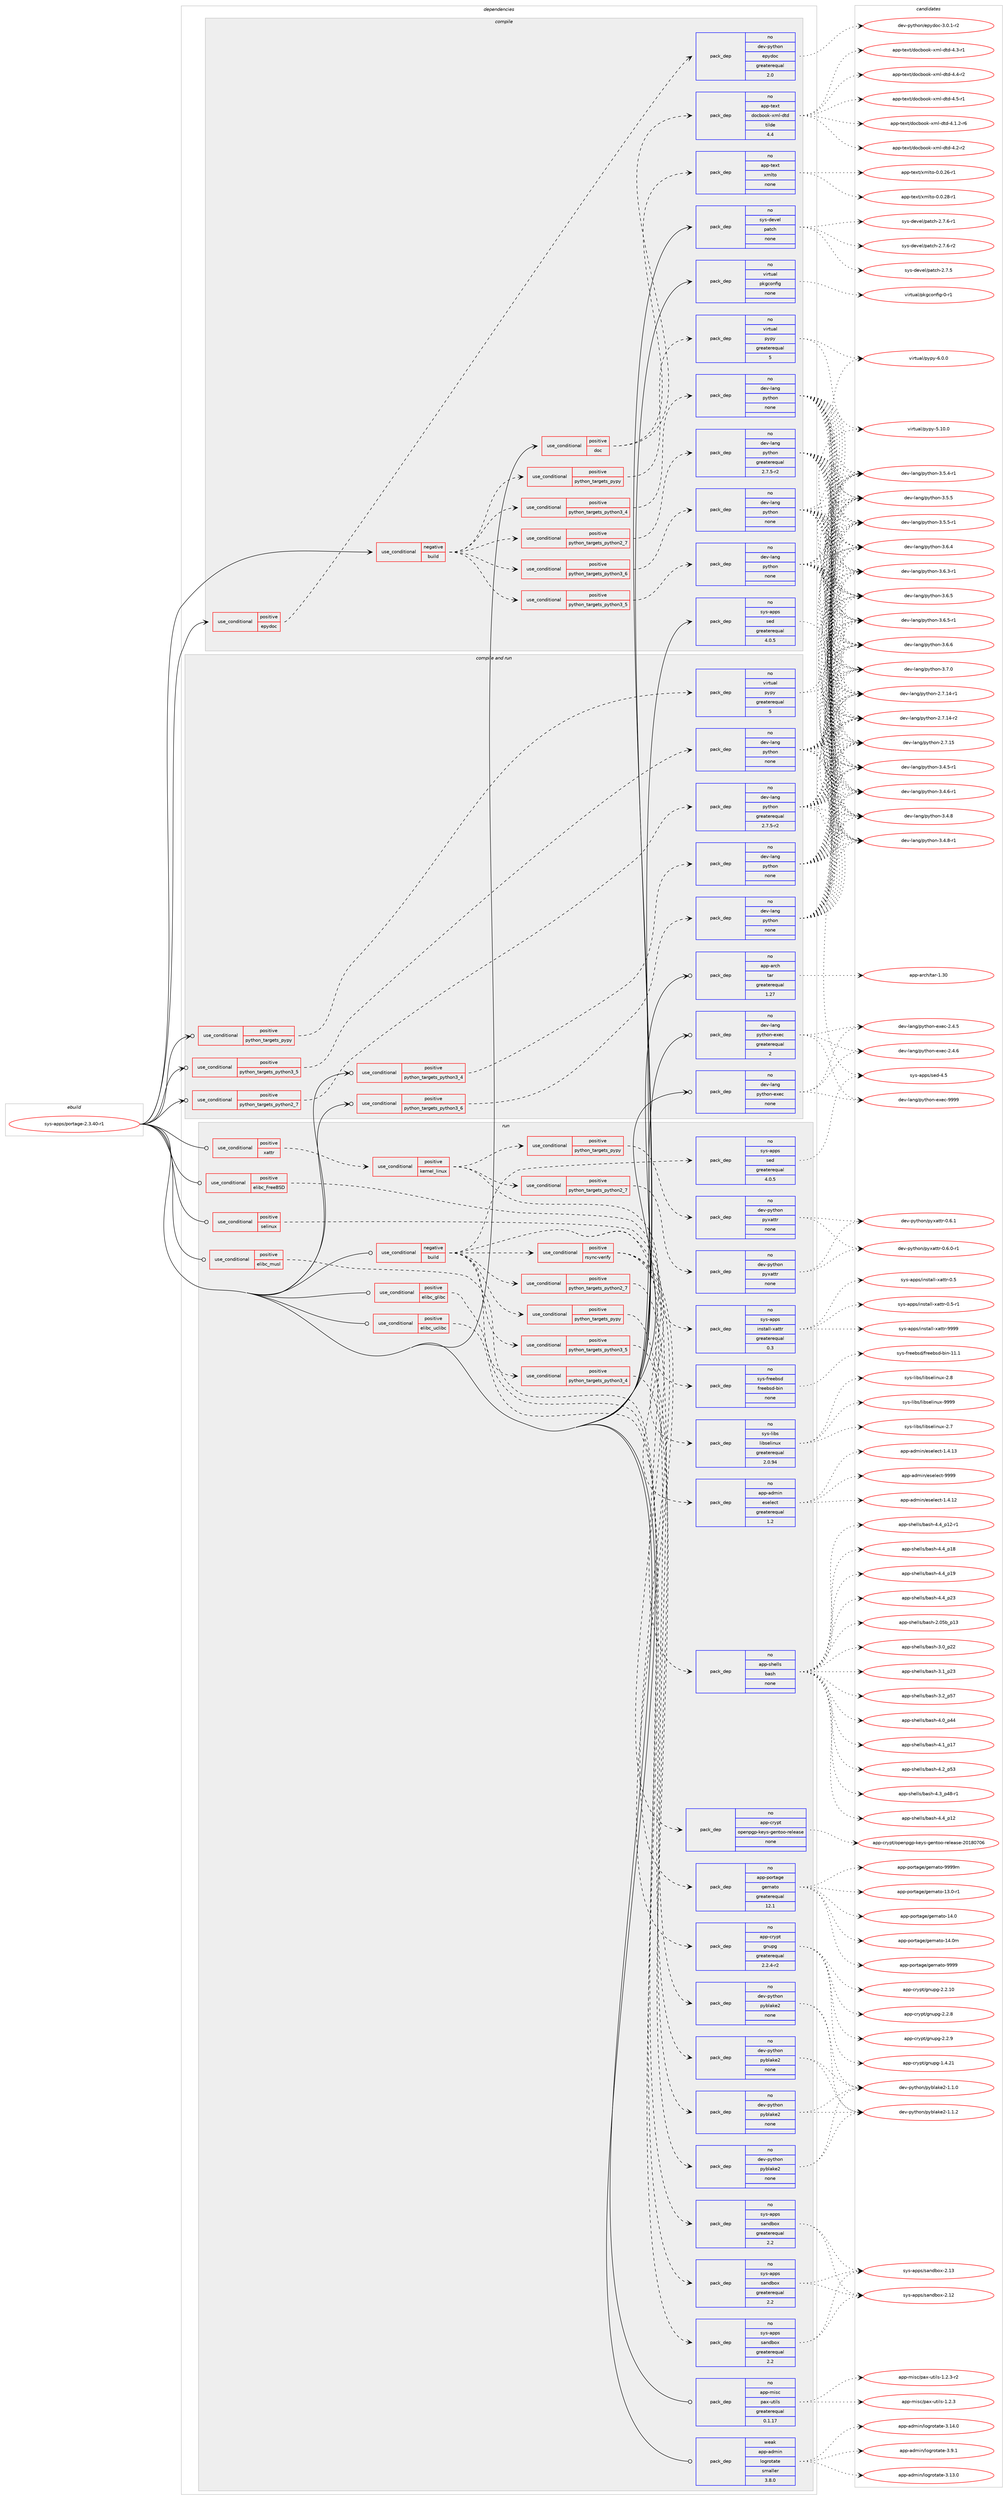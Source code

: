 digraph prolog {

# *************
# Graph options
# *************

newrank=true;
concentrate=true;
compound=true;
graph [rankdir=LR,fontname=Helvetica,fontsize=10,ranksep=1.5];#, ranksep=2.5, nodesep=0.2];
edge  [arrowhead=vee];
node  [fontname=Helvetica,fontsize=10];

# **********
# The ebuild
# **********

subgraph cluster_leftcol {
color=gray;
rank=same;
label=<<i>ebuild</i>>;
id [label="sys-apps/portage-2.3.40-r1", color=red, width=4, href="../sys-apps/portage-2.3.40-r1.svg"];
}

# ****************
# The dependencies
# ****************

subgraph cluster_midcol {
color=gray;
label=<<i>dependencies</i>>;
subgraph cluster_compile {
fillcolor="#eeeeee";
style=filled;
label=<<i>compile</i>>;
subgraph cond4703 {
dependency15626 [label=<<TABLE BORDER="0" CELLBORDER="1" CELLSPACING="0" CELLPADDING="4"><TR><TD ROWSPAN="3" CELLPADDING="10">use_conditional</TD></TR><TR><TD>negative</TD></TR><TR><TD>build</TD></TR></TABLE>>, shape=none, color=red];
subgraph cond4704 {
dependency15627 [label=<<TABLE BORDER="0" CELLBORDER="1" CELLSPACING="0" CELLPADDING="4"><TR><TD ROWSPAN="3" CELLPADDING="10">use_conditional</TD></TR><TR><TD>positive</TD></TR><TR><TD>python_targets_pypy</TD></TR></TABLE>>, shape=none, color=red];
subgraph pack10660 {
dependency15628 [label=<<TABLE BORDER="0" CELLBORDER="1" CELLSPACING="0" CELLPADDING="4" WIDTH="220"><TR><TD ROWSPAN="6" CELLPADDING="30">pack_dep</TD></TR><TR><TD WIDTH="110">no</TD></TR><TR><TD>virtual</TD></TR><TR><TD>pypy</TD></TR><TR><TD>greaterequal</TD></TR><TR><TD>5</TD></TR></TABLE>>, shape=none, color=blue];
}
dependency15627:e -> dependency15628:w [weight=20,style="dashed",arrowhead="vee"];
}
dependency15626:e -> dependency15627:w [weight=20,style="dashed",arrowhead="vee"];
subgraph cond4705 {
dependency15629 [label=<<TABLE BORDER="0" CELLBORDER="1" CELLSPACING="0" CELLPADDING="4"><TR><TD ROWSPAN="3" CELLPADDING="10">use_conditional</TD></TR><TR><TD>positive</TD></TR><TR><TD>python_targets_python2_7</TD></TR></TABLE>>, shape=none, color=red];
subgraph pack10661 {
dependency15630 [label=<<TABLE BORDER="0" CELLBORDER="1" CELLSPACING="0" CELLPADDING="4" WIDTH="220"><TR><TD ROWSPAN="6" CELLPADDING="30">pack_dep</TD></TR><TR><TD WIDTH="110">no</TD></TR><TR><TD>dev-lang</TD></TR><TR><TD>python</TD></TR><TR><TD>greaterequal</TD></TR><TR><TD>2.7.5-r2</TD></TR></TABLE>>, shape=none, color=blue];
}
dependency15629:e -> dependency15630:w [weight=20,style="dashed",arrowhead="vee"];
}
dependency15626:e -> dependency15629:w [weight=20,style="dashed",arrowhead="vee"];
subgraph cond4706 {
dependency15631 [label=<<TABLE BORDER="0" CELLBORDER="1" CELLSPACING="0" CELLPADDING="4"><TR><TD ROWSPAN="3" CELLPADDING="10">use_conditional</TD></TR><TR><TD>positive</TD></TR><TR><TD>python_targets_python3_4</TD></TR></TABLE>>, shape=none, color=red];
subgraph pack10662 {
dependency15632 [label=<<TABLE BORDER="0" CELLBORDER="1" CELLSPACING="0" CELLPADDING="4" WIDTH="220"><TR><TD ROWSPAN="6" CELLPADDING="30">pack_dep</TD></TR><TR><TD WIDTH="110">no</TD></TR><TR><TD>dev-lang</TD></TR><TR><TD>python</TD></TR><TR><TD>none</TD></TR><TR><TD></TD></TR></TABLE>>, shape=none, color=blue];
}
dependency15631:e -> dependency15632:w [weight=20,style="dashed",arrowhead="vee"];
}
dependency15626:e -> dependency15631:w [weight=20,style="dashed",arrowhead="vee"];
subgraph cond4707 {
dependency15633 [label=<<TABLE BORDER="0" CELLBORDER="1" CELLSPACING="0" CELLPADDING="4"><TR><TD ROWSPAN="3" CELLPADDING="10">use_conditional</TD></TR><TR><TD>positive</TD></TR><TR><TD>python_targets_python3_5</TD></TR></TABLE>>, shape=none, color=red];
subgraph pack10663 {
dependency15634 [label=<<TABLE BORDER="0" CELLBORDER="1" CELLSPACING="0" CELLPADDING="4" WIDTH="220"><TR><TD ROWSPAN="6" CELLPADDING="30">pack_dep</TD></TR><TR><TD WIDTH="110">no</TD></TR><TR><TD>dev-lang</TD></TR><TR><TD>python</TD></TR><TR><TD>none</TD></TR><TR><TD></TD></TR></TABLE>>, shape=none, color=blue];
}
dependency15633:e -> dependency15634:w [weight=20,style="dashed",arrowhead="vee"];
}
dependency15626:e -> dependency15633:w [weight=20,style="dashed",arrowhead="vee"];
subgraph cond4708 {
dependency15635 [label=<<TABLE BORDER="0" CELLBORDER="1" CELLSPACING="0" CELLPADDING="4"><TR><TD ROWSPAN="3" CELLPADDING="10">use_conditional</TD></TR><TR><TD>positive</TD></TR><TR><TD>python_targets_python3_6</TD></TR></TABLE>>, shape=none, color=red];
subgraph pack10664 {
dependency15636 [label=<<TABLE BORDER="0" CELLBORDER="1" CELLSPACING="0" CELLPADDING="4" WIDTH="220"><TR><TD ROWSPAN="6" CELLPADDING="30">pack_dep</TD></TR><TR><TD WIDTH="110">no</TD></TR><TR><TD>dev-lang</TD></TR><TR><TD>python</TD></TR><TR><TD>none</TD></TR><TR><TD></TD></TR></TABLE>>, shape=none, color=blue];
}
dependency15635:e -> dependency15636:w [weight=20,style="dashed",arrowhead="vee"];
}
dependency15626:e -> dependency15635:w [weight=20,style="dashed",arrowhead="vee"];
}
id:e -> dependency15626:w [weight=20,style="solid",arrowhead="vee"];
subgraph cond4709 {
dependency15637 [label=<<TABLE BORDER="0" CELLBORDER="1" CELLSPACING="0" CELLPADDING="4"><TR><TD ROWSPAN="3" CELLPADDING="10">use_conditional</TD></TR><TR><TD>positive</TD></TR><TR><TD>doc</TD></TR></TABLE>>, shape=none, color=red];
subgraph pack10665 {
dependency15638 [label=<<TABLE BORDER="0" CELLBORDER="1" CELLSPACING="0" CELLPADDING="4" WIDTH="220"><TR><TD ROWSPAN="6" CELLPADDING="30">pack_dep</TD></TR><TR><TD WIDTH="110">no</TD></TR><TR><TD>app-text</TD></TR><TR><TD>xmlto</TD></TR><TR><TD>none</TD></TR><TR><TD></TD></TR></TABLE>>, shape=none, color=blue];
}
dependency15637:e -> dependency15638:w [weight=20,style="dashed",arrowhead="vee"];
subgraph pack10666 {
dependency15639 [label=<<TABLE BORDER="0" CELLBORDER="1" CELLSPACING="0" CELLPADDING="4" WIDTH="220"><TR><TD ROWSPAN="6" CELLPADDING="30">pack_dep</TD></TR><TR><TD WIDTH="110">no</TD></TR><TR><TD>app-text</TD></TR><TR><TD>docbook-xml-dtd</TD></TR><TR><TD>tilde</TD></TR><TR><TD>4.4</TD></TR></TABLE>>, shape=none, color=blue];
}
dependency15637:e -> dependency15639:w [weight=20,style="dashed",arrowhead="vee"];
}
id:e -> dependency15637:w [weight=20,style="solid",arrowhead="vee"];
subgraph cond4710 {
dependency15640 [label=<<TABLE BORDER="0" CELLBORDER="1" CELLSPACING="0" CELLPADDING="4"><TR><TD ROWSPAN="3" CELLPADDING="10">use_conditional</TD></TR><TR><TD>positive</TD></TR><TR><TD>epydoc</TD></TR></TABLE>>, shape=none, color=red];
subgraph pack10667 {
dependency15641 [label=<<TABLE BORDER="0" CELLBORDER="1" CELLSPACING="0" CELLPADDING="4" WIDTH="220"><TR><TD ROWSPAN="6" CELLPADDING="30">pack_dep</TD></TR><TR><TD WIDTH="110">no</TD></TR><TR><TD>dev-python</TD></TR><TR><TD>epydoc</TD></TR><TR><TD>greaterequal</TD></TR><TR><TD>2.0</TD></TR></TABLE>>, shape=none, color=blue];
}
dependency15640:e -> dependency15641:w [weight=20,style="dashed",arrowhead="vee"];
}
id:e -> dependency15640:w [weight=20,style="solid",arrowhead="vee"];
subgraph pack10668 {
dependency15642 [label=<<TABLE BORDER="0" CELLBORDER="1" CELLSPACING="0" CELLPADDING="4" WIDTH="220"><TR><TD ROWSPAN="6" CELLPADDING="30">pack_dep</TD></TR><TR><TD WIDTH="110">no</TD></TR><TR><TD>sys-apps</TD></TR><TR><TD>sed</TD></TR><TR><TD>greaterequal</TD></TR><TR><TD>4.0.5</TD></TR></TABLE>>, shape=none, color=blue];
}
id:e -> dependency15642:w [weight=20,style="solid",arrowhead="vee"];
subgraph pack10669 {
dependency15643 [label=<<TABLE BORDER="0" CELLBORDER="1" CELLSPACING="0" CELLPADDING="4" WIDTH="220"><TR><TD ROWSPAN="6" CELLPADDING="30">pack_dep</TD></TR><TR><TD WIDTH="110">no</TD></TR><TR><TD>sys-devel</TD></TR><TR><TD>patch</TD></TR><TR><TD>none</TD></TR><TR><TD></TD></TR></TABLE>>, shape=none, color=blue];
}
id:e -> dependency15643:w [weight=20,style="solid",arrowhead="vee"];
subgraph pack10670 {
dependency15644 [label=<<TABLE BORDER="0" CELLBORDER="1" CELLSPACING="0" CELLPADDING="4" WIDTH="220"><TR><TD ROWSPAN="6" CELLPADDING="30">pack_dep</TD></TR><TR><TD WIDTH="110">no</TD></TR><TR><TD>virtual</TD></TR><TR><TD>pkgconfig</TD></TR><TR><TD>none</TD></TR><TR><TD></TD></TR></TABLE>>, shape=none, color=blue];
}
id:e -> dependency15644:w [weight=20,style="solid",arrowhead="vee"];
}
subgraph cluster_compileandrun {
fillcolor="#eeeeee";
style=filled;
label=<<i>compile and run</i>>;
subgraph cond4711 {
dependency15645 [label=<<TABLE BORDER="0" CELLBORDER="1" CELLSPACING="0" CELLPADDING="4"><TR><TD ROWSPAN="3" CELLPADDING="10">use_conditional</TD></TR><TR><TD>positive</TD></TR><TR><TD>python_targets_pypy</TD></TR></TABLE>>, shape=none, color=red];
subgraph pack10671 {
dependency15646 [label=<<TABLE BORDER="0" CELLBORDER="1" CELLSPACING="0" CELLPADDING="4" WIDTH="220"><TR><TD ROWSPAN="6" CELLPADDING="30">pack_dep</TD></TR><TR><TD WIDTH="110">no</TD></TR><TR><TD>virtual</TD></TR><TR><TD>pypy</TD></TR><TR><TD>greaterequal</TD></TR><TR><TD>5</TD></TR></TABLE>>, shape=none, color=blue];
}
dependency15645:e -> dependency15646:w [weight=20,style="dashed",arrowhead="vee"];
}
id:e -> dependency15645:w [weight=20,style="solid",arrowhead="odotvee"];
subgraph cond4712 {
dependency15647 [label=<<TABLE BORDER="0" CELLBORDER="1" CELLSPACING="0" CELLPADDING="4"><TR><TD ROWSPAN="3" CELLPADDING="10">use_conditional</TD></TR><TR><TD>positive</TD></TR><TR><TD>python_targets_python2_7</TD></TR></TABLE>>, shape=none, color=red];
subgraph pack10672 {
dependency15648 [label=<<TABLE BORDER="0" CELLBORDER="1" CELLSPACING="0" CELLPADDING="4" WIDTH="220"><TR><TD ROWSPAN="6" CELLPADDING="30">pack_dep</TD></TR><TR><TD WIDTH="110">no</TD></TR><TR><TD>dev-lang</TD></TR><TR><TD>python</TD></TR><TR><TD>greaterequal</TD></TR><TR><TD>2.7.5-r2</TD></TR></TABLE>>, shape=none, color=blue];
}
dependency15647:e -> dependency15648:w [weight=20,style="dashed",arrowhead="vee"];
}
id:e -> dependency15647:w [weight=20,style="solid",arrowhead="odotvee"];
subgraph cond4713 {
dependency15649 [label=<<TABLE BORDER="0" CELLBORDER="1" CELLSPACING="0" CELLPADDING="4"><TR><TD ROWSPAN="3" CELLPADDING="10">use_conditional</TD></TR><TR><TD>positive</TD></TR><TR><TD>python_targets_python3_4</TD></TR></TABLE>>, shape=none, color=red];
subgraph pack10673 {
dependency15650 [label=<<TABLE BORDER="0" CELLBORDER="1" CELLSPACING="0" CELLPADDING="4" WIDTH="220"><TR><TD ROWSPAN="6" CELLPADDING="30">pack_dep</TD></TR><TR><TD WIDTH="110">no</TD></TR><TR><TD>dev-lang</TD></TR><TR><TD>python</TD></TR><TR><TD>none</TD></TR><TR><TD></TD></TR></TABLE>>, shape=none, color=blue];
}
dependency15649:e -> dependency15650:w [weight=20,style="dashed",arrowhead="vee"];
}
id:e -> dependency15649:w [weight=20,style="solid",arrowhead="odotvee"];
subgraph cond4714 {
dependency15651 [label=<<TABLE BORDER="0" CELLBORDER="1" CELLSPACING="0" CELLPADDING="4"><TR><TD ROWSPAN="3" CELLPADDING="10">use_conditional</TD></TR><TR><TD>positive</TD></TR><TR><TD>python_targets_python3_5</TD></TR></TABLE>>, shape=none, color=red];
subgraph pack10674 {
dependency15652 [label=<<TABLE BORDER="0" CELLBORDER="1" CELLSPACING="0" CELLPADDING="4" WIDTH="220"><TR><TD ROWSPAN="6" CELLPADDING="30">pack_dep</TD></TR><TR><TD WIDTH="110">no</TD></TR><TR><TD>dev-lang</TD></TR><TR><TD>python</TD></TR><TR><TD>none</TD></TR><TR><TD></TD></TR></TABLE>>, shape=none, color=blue];
}
dependency15651:e -> dependency15652:w [weight=20,style="dashed",arrowhead="vee"];
}
id:e -> dependency15651:w [weight=20,style="solid",arrowhead="odotvee"];
subgraph cond4715 {
dependency15653 [label=<<TABLE BORDER="0" CELLBORDER="1" CELLSPACING="0" CELLPADDING="4"><TR><TD ROWSPAN="3" CELLPADDING="10">use_conditional</TD></TR><TR><TD>positive</TD></TR><TR><TD>python_targets_python3_6</TD></TR></TABLE>>, shape=none, color=red];
subgraph pack10675 {
dependency15654 [label=<<TABLE BORDER="0" CELLBORDER="1" CELLSPACING="0" CELLPADDING="4" WIDTH="220"><TR><TD ROWSPAN="6" CELLPADDING="30">pack_dep</TD></TR><TR><TD WIDTH="110">no</TD></TR><TR><TD>dev-lang</TD></TR><TR><TD>python</TD></TR><TR><TD>none</TD></TR><TR><TD></TD></TR></TABLE>>, shape=none, color=blue];
}
dependency15653:e -> dependency15654:w [weight=20,style="dashed",arrowhead="vee"];
}
id:e -> dependency15653:w [weight=20,style="solid",arrowhead="odotvee"];
subgraph pack10676 {
dependency15655 [label=<<TABLE BORDER="0" CELLBORDER="1" CELLSPACING="0" CELLPADDING="4" WIDTH="220"><TR><TD ROWSPAN="6" CELLPADDING="30">pack_dep</TD></TR><TR><TD WIDTH="110">no</TD></TR><TR><TD>app-arch</TD></TR><TR><TD>tar</TD></TR><TR><TD>greaterequal</TD></TR><TR><TD>1.27</TD></TR></TABLE>>, shape=none, color=blue];
}
id:e -> dependency15655:w [weight=20,style="solid",arrowhead="odotvee"];
subgraph pack10677 {
dependency15656 [label=<<TABLE BORDER="0" CELLBORDER="1" CELLSPACING="0" CELLPADDING="4" WIDTH="220"><TR><TD ROWSPAN="6" CELLPADDING="30">pack_dep</TD></TR><TR><TD WIDTH="110">no</TD></TR><TR><TD>dev-lang</TD></TR><TR><TD>python-exec</TD></TR><TR><TD>greaterequal</TD></TR><TR><TD>2</TD></TR></TABLE>>, shape=none, color=blue];
}
id:e -> dependency15656:w [weight=20,style="solid",arrowhead="odotvee"];
subgraph pack10678 {
dependency15657 [label=<<TABLE BORDER="0" CELLBORDER="1" CELLSPACING="0" CELLPADDING="4" WIDTH="220"><TR><TD ROWSPAN="6" CELLPADDING="30">pack_dep</TD></TR><TR><TD WIDTH="110">no</TD></TR><TR><TD>dev-lang</TD></TR><TR><TD>python-exec</TD></TR><TR><TD>none</TD></TR><TR><TD></TD></TR></TABLE>>, shape=none, color=blue];
}
id:e -> dependency15657:w [weight=20,style="solid",arrowhead="odotvee"];
}
subgraph cluster_run {
fillcolor="#eeeeee";
style=filled;
label=<<i>run</i>>;
subgraph cond4716 {
dependency15658 [label=<<TABLE BORDER="0" CELLBORDER="1" CELLSPACING="0" CELLPADDING="4"><TR><TD ROWSPAN="3" CELLPADDING="10">use_conditional</TD></TR><TR><TD>negative</TD></TR><TR><TD>build</TD></TR></TABLE>>, shape=none, color=red];
subgraph pack10679 {
dependency15659 [label=<<TABLE BORDER="0" CELLBORDER="1" CELLSPACING="0" CELLPADDING="4" WIDTH="220"><TR><TD ROWSPAN="6" CELLPADDING="30">pack_dep</TD></TR><TR><TD WIDTH="110">no</TD></TR><TR><TD>sys-apps</TD></TR><TR><TD>sed</TD></TR><TR><TD>greaterequal</TD></TR><TR><TD>4.0.5</TD></TR></TABLE>>, shape=none, color=blue];
}
dependency15658:e -> dependency15659:w [weight=20,style="dashed",arrowhead="vee"];
subgraph pack10680 {
dependency15660 [label=<<TABLE BORDER="0" CELLBORDER="1" CELLSPACING="0" CELLPADDING="4" WIDTH="220"><TR><TD ROWSPAN="6" CELLPADDING="30">pack_dep</TD></TR><TR><TD WIDTH="110">no</TD></TR><TR><TD>app-shells</TD></TR><TR><TD>bash</TD></TR><TR><TD>none</TD></TR><TR><TD></TD></TR></TABLE>>, shape=none, color=blue];
}
dependency15658:e -> dependency15660:w [weight=20,style="dashed",arrowhead="vee"];
subgraph pack10681 {
dependency15661 [label=<<TABLE BORDER="0" CELLBORDER="1" CELLSPACING="0" CELLPADDING="4" WIDTH="220"><TR><TD ROWSPAN="6" CELLPADDING="30">pack_dep</TD></TR><TR><TD WIDTH="110">no</TD></TR><TR><TD>app-admin</TD></TR><TR><TD>eselect</TD></TR><TR><TD>greaterequal</TD></TR><TR><TD>1.2</TD></TR></TABLE>>, shape=none, color=blue];
}
dependency15658:e -> dependency15661:w [weight=20,style="dashed",arrowhead="vee"];
subgraph cond4717 {
dependency15662 [label=<<TABLE BORDER="0" CELLBORDER="1" CELLSPACING="0" CELLPADDING="4"><TR><TD ROWSPAN="3" CELLPADDING="10">use_conditional</TD></TR><TR><TD>positive</TD></TR><TR><TD>python_targets_pypy</TD></TR></TABLE>>, shape=none, color=red];
subgraph pack10682 {
dependency15663 [label=<<TABLE BORDER="0" CELLBORDER="1" CELLSPACING="0" CELLPADDING="4" WIDTH="220"><TR><TD ROWSPAN="6" CELLPADDING="30">pack_dep</TD></TR><TR><TD WIDTH="110">no</TD></TR><TR><TD>dev-python</TD></TR><TR><TD>pyblake2</TD></TR><TR><TD>none</TD></TR><TR><TD></TD></TR></TABLE>>, shape=none, color=blue];
}
dependency15662:e -> dependency15663:w [weight=20,style="dashed",arrowhead="vee"];
}
dependency15658:e -> dependency15662:w [weight=20,style="dashed",arrowhead="vee"];
subgraph cond4718 {
dependency15664 [label=<<TABLE BORDER="0" CELLBORDER="1" CELLSPACING="0" CELLPADDING="4"><TR><TD ROWSPAN="3" CELLPADDING="10">use_conditional</TD></TR><TR><TD>positive</TD></TR><TR><TD>python_targets_python2_7</TD></TR></TABLE>>, shape=none, color=red];
subgraph pack10683 {
dependency15665 [label=<<TABLE BORDER="0" CELLBORDER="1" CELLSPACING="0" CELLPADDING="4" WIDTH="220"><TR><TD ROWSPAN="6" CELLPADDING="30">pack_dep</TD></TR><TR><TD WIDTH="110">no</TD></TR><TR><TD>dev-python</TD></TR><TR><TD>pyblake2</TD></TR><TR><TD>none</TD></TR><TR><TD></TD></TR></TABLE>>, shape=none, color=blue];
}
dependency15664:e -> dependency15665:w [weight=20,style="dashed",arrowhead="vee"];
}
dependency15658:e -> dependency15664:w [weight=20,style="dashed",arrowhead="vee"];
subgraph cond4719 {
dependency15666 [label=<<TABLE BORDER="0" CELLBORDER="1" CELLSPACING="0" CELLPADDING="4"><TR><TD ROWSPAN="3" CELLPADDING="10">use_conditional</TD></TR><TR><TD>positive</TD></TR><TR><TD>python_targets_python3_4</TD></TR></TABLE>>, shape=none, color=red];
subgraph pack10684 {
dependency15667 [label=<<TABLE BORDER="0" CELLBORDER="1" CELLSPACING="0" CELLPADDING="4" WIDTH="220"><TR><TD ROWSPAN="6" CELLPADDING="30">pack_dep</TD></TR><TR><TD WIDTH="110">no</TD></TR><TR><TD>dev-python</TD></TR><TR><TD>pyblake2</TD></TR><TR><TD>none</TD></TR><TR><TD></TD></TR></TABLE>>, shape=none, color=blue];
}
dependency15666:e -> dependency15667:w [weight=20,style="dashed",arrowhead="vee"];
}
dependency15658:e -> dependency15666:w [weight=20,style="dashed",arrowhead="vee"];
subgraph cond4720 {
dependency15668 [label=<<TABLE BORDER="0" CELLBORDER="1" CELLSPACING="0" CELLPADDING="4"><TR><TD ROWSPAN="3" CELLPADDING="10">use_conditional</TD></TR><TR><TD>positive</TD></TR><TR><TD>python_targets_python3_5</TD></TR></TABLE>>, shape=none, color=red];
subgraph pack10685 {
dependency15669 [label=<<TABLE BORDER="0" CELLBORDER="1" CELLSPACING="0" CELLPADDING="4" WIDTH="220"><TR><TD ROWSPAN="6" CELLPADDING="30">pack_dep</TD></TR><TR><TD WIDTH="110">no</TD></TR><TR><TD>dev-python</TD></TR><TR><TD>pyblake2</TD></TR><TR><TD>none</TD></TR><TR><TD></TD></TR></TABLE>>, shape=none, color=blue];
}
dependency15668:e -> dependency15669:w [weight=20,style="dashed",arrowhead="vee"];
}
dependency15658:e -> dependency15668:w [weight=20,style="dashed",arrowhead="vee"];
subgraph cond4721 {
dependency15670 [label=<<TABLE BORDER="0" CELLBORDER="1" CELLSPACING="0" CELLPADDING="4"><TR><TD ROWSPAN="3" CELLPADDING="10">use_conditional</TD></TR><TR><TD>positive</TD></TR><TR><TD>rsync-verify</TD></TR></TABLE>>, shape=none, color=red];
subgraph pack10686 {
dependency15671 [label=<<TABLE BORDER="0" CELLBORDER="1" CELLSPACING="0" CELLPADDING="4" WIDTH="220"><TR><TD ROWSPAN="6" CELLPADDING="30">pack_dep</TD></TR><TR><TD WIDTH="110">no</TD></TR><TR><TD>app-portage</TD></TR><TR><TD>gemato</TD></TR><TR><TD>greaterequal</TD></TR><TR><TD>12.1</TD></TR></TABLE>>, shape=none, color=blue];
}
dependency15670:e -> dependency15671:w [weight=20,style="dashed",arrowhead="vee"];
subgraph pack10687 {
dependency15672 [label=<<TABLE BORDER="0" CELLBORDER="1" CELLSPACING="0" CELLPADDING="4" WIDTH="220"><TR><TD ROWSPAN="6" CELLPADDING="30">pack_dep</TD></TR><TR><TD WIDTH="110">no</TD></TR><TR><TD>app-crypt</TD></TR><TR><TD>openpgp-keys-gentoo-release</TD></TR><TR><TD>none</TD></TR><TR><TD></TD></TR></TABLE>>, shape=none, color=blue];
}
dependency15670:e -> dependency15672:w [weight=20,style="dashed",arrowhead="vee"];
subgraph pack10688 {
dependency15673 [label=<<TABLE BORDER="0" CELLBORDER="1" CELLSPACING="0" CELLPADDING="4" WIDTH="220"><TR><TD ROWSPAN="6" CELLPADDING="30">pack_dep</TD></TR><TR><TD WIDTH="110">no</TD></TR><TR><TD>app-crypt</TD></TR><TR><TD>gnupg</TD></TR><TR><TD>greaterequal</TD></TR><TR><TD>2.2.4-r2</TD></TR></TABLE>>, shape=none, color=blue];
}
dependency15670:e -> dependency15673:w [weight=20,style="dashed",arrowhead="vee"];
}
dependency15658:e -> dependency15670:w [weight=20,style="dashed",arrowhead="vee"];
}
id:e -> dependency15658:w [weight=20,style="solid",arrowhead="odot"];
subgraph cond4722 {
dependency15674 [label=<<TABLE BORDER="0" CELLBORDER="1" CELLSPACING="0" CELLPADDING="4"><TR><TD ROWSPAN="3" CELLPADDING="10">use_conditional</TD></TR><TR><TD>positive</TD></TR><TR><TD>elibc_FreeBSD</TD></TR></TABLE>>, shape=none, color=red];
subgraph pack10689 {
dependency15675 [label=<<TABLE BORDER="0" CELLBORDER="1" CELLSPACING="0" CELLPADDING="4" WIDTH="220"><TR><TD ROWSPAN="6" CELLPADDING="30">pack_dep</TD></TR><TR><TD WIDTH="110">no</TD></TR><TR><TD>sys-freebsd</TD></TR><TR><TD>freebsd-bin</TD></TR><TR><TD>none</TD></TR><TR><TD></TD></TR></TABLE>>, shape=none, color=blue];
}
dependency15674:e -> dependency15675:w [weight=20,style="dashed",arrowhead="vee"];
}
id:e -> dependency15674:w [weight=20,style="solid",arrowhead="odot"];
subgraph cond4723 {
dependency15676 [label=<<TABLE BORDER="0" CELLBORDER="1" CELLSPACING="0" CELLPADDING="4"><TR><TD ROWSPAN="3" CELLPADDING="10">use_conditional</TD></TR><TR><TD>positive</TD></TR><TR><TD>elibc_glibc</TD></TR></TABLE>>, shape=none, color=red];
subgraph pack10690 {
dependency15677 [label=<<TABLE BORDER="0" CELLBORDER="1" CELLSPACING="0" CELLPADDING="4" WIDTH="220"><TR><TD ROWSPAN="6" CELLPADDING="30">pack_dep</TD></TR><TR><TD WIDTH="110">no</TD></TR><TR><TD>sys-apps</TD></TR><TR><TD>sandbox</TD></TR><TR><TD>greaterequal</TD></TR><TR><TD>2.2</TD></TR></TABLE>>, shape=none, color=blue];
}
dependency15676:e -> dependency15677:w [weight=20,style="dashed",arrowhead="vee"];
}
id:e -> dependency15676:w [weight=20,style="solid",arrowhead="odot"];
subgraph cond4724 {
dependency15678 [label=<<TABLE BORDER="0" CELLBORDER="1" CELLSPACING="0" CELLPADDING="4"><TR><TD ROWSPAN="3" CELLPADDING="10">use_conditional</TD></TR><TR><TD>positive</TD></TR><TR><TD>elibc_musl</TD></TR></TABLE>>, shape=none, color=red];
subgraph pack10691 {
dependency15679 [label=<<TABLE BORDER="0" CELLBORDER="1" CELLSPACING="0" CELLPADDING="4" WIDTH="220"><TR><TD ROWSPAN="6" CELLPADDING="30">pack_dep</TD></TR><TR><TD WIDTH="110">no</TD></TR><TR><TD>sys-apps</TD></TR><TR><TD>sandbox</TD></TR><TR><TD>greaterequal</TD></TR><TR><TD>2.2</TD></TR></TABLE>>, shape=none, color=blue];
}
dependency15678:e -> dependency15679:w [weight=20,style="dashed",arrowhead="vee"];
}
id:e -> dependency15678:w [weight=20,style="solid",arrowhead="odot"];
subgraph cond4725 {
dependency15680 [label=<<TABLE BORDER="0" CELLBORDER="1" CELLSPACING="0" CELLPADDING="4"><TR><TD ROWSPAN="3" CELLPADDING="10">use_conditional</TD></TR><TR><TD>positive</TD></TR><TR><TD>elibc_uclibc</TD></TR></TABLE>>, shape=none, color=red];
subgraph pack10692 {
dependency15681 [label=<<TABLE BORDER="0" CELLBORDER="1" CELLSPACING="0" CELLPADDING="4" WIDTH="220"><TR><TD ROWSPAN="6" CELLPADDING="30">pack_dep</TD></TR><TR><TD WIDTH="110">no</TD></TR><TR><TD>sys-apps</TD></TR><TR><TD>sandbox</TD></TR><TR><TD>greaterequal</TD></TR><TR><TD>2.2</TD></TR></TABLE>>, shape=none, color=blue];
}
dependency15680:e -> dependency15681:w [weight=20,style="dashed",arrowhead="vee"];
}
id:e -> dependency15680:w [weight=20,style="solid",arrowhead="odot"];
subgraph cond4726 {
dependency15682 [label=<<TABLE BORDER="0" CELLBORDER="1" CELLSPACING="0" CELLPADDING="4"><TR><TD ROWSPAN="3" CELLPADDING="10">use_conditional</TD></TR><TR><TD>positive</TD></TR><TR><TD>selinux</TD></TR></TABLE>>, shape=none, color=red];
subgraph pack10693 {
dependency15683 [label=<<TABLE BORDER="0" CELLBORDER="1" CELLSPACING="0" CELLPADDING="4" WIDTH="220"><TR><TD ROWSPAN="6" CELLPADDING="30">pack_dep</TD></TR><TR><TD WIDTH="110">no</TD></TR><TR><TD>sys-libs</TD></TR><TR><TD>libselinux</TD></TR><TR><TD>greaterequal</TD></TR><TR><TD>2.0.94</TD></TR></TABLE>>, shape=none, color=blue];
}
dependency15682:e -> dependency15683:w [weight=20,style="dashed",arrowhead="vee"];
}
id:e -> dependency15682:w [weight=20,style="solid",arrowhead="odot"];
subgraph cond4727 {
dependency15684 [label=<<TABLE BORDER="0" CELLBORDER="1" CELLSPACING="0" CELLPADDING="4"><TR><TD ROWSPAN="3" CELLPADDING="10">use_conditional</TD></TR><TR><TD>positive</TD></TR><TR><TD>xattr</TD></TR></TABLE>>, shape=none, color=red];
subgraph cond4728 {
dependency15685 [label=<<TABLE BORDER="0" CELLBORDER="1" CELLSPACING="0" CELLPADDING="4"><TR><TD ROWSPAN="3" CELLPADDING="10">use_conditional</TD></TR><TR><TD>positive</TD></TR><TR><TD>kernel_linux</TD></TR></TABLE>>, shape=none, color=red];
subgraph pack10694 {
dependency15686 [label=<<TABLE BORDER="0" CELLBORDER="1" CELLSPACING="0" CELLPADDING="4" WIDTH="220"><TR><TD ROWSPAN="6" CELLPADDING="30">pack_dep</TD></TR><TR><TD WIDTH="110">no</TD></TR><TR><TD>sys-apps</TD></TR><TR><TD>install-xattr</TD></TR><TR><TD>greaterequal</TD></TR><TR><TD>0.3</TD></TR></TABLE>>, shape=none, color=blue];
}
dependency15685:e -> dependency15686:w [weight=20,style="dashed",arrowhead="vee"];
subgraph cond4729 {
dependency15687 [label=<<TABLE BORDER="0" CELLBORDER="1" CELLSPACING="0" CELLPADDING="4"><TR><TD ROWSPAN="3" CELLPADDING="10">use_conditional</TD></TR><TR><TD>positive</TD></TR><TR><TD>python_targets_pypy</TD></TR></TABLE>>, shape=none, color=red];
subgraph pack10695 {
dependency15688 [label=<<TABLE BORDER="0" CELLBORDER="1" CELLSPACING="0" CELLPADDING="4" WIDTH="220"><TR><TD ROWSPAN="6" CELLPADDING="30">pack_dep</TD></TR><TR><TD WIDTH="110">no</TD></TR><TR><TD>dev-python</TD></TR><TR><TD>pyxattr</TD></TR><TR><TD>none</TD></TR><TR><TD></TD></TR></TABLE>>, shape=none, color=blue];
}
dependency15687:e -> dependency15688:w [weight=20,style="dashed",arrowhead="vee"];
}
dependency15685:e -> dependency15687:w [weight=20,style="dashed",arrowhead="vee"];
subgraph cond4730 {
dependency15689 [label=<<TABLE BORDER="0" CELLBORDER="1" CELLSPACING="0" CELLPADDING="4"><TR><TD ROWSPAN="3" CELLPADDING="10">use_conditional</TD></TR><TR><TD>positive</TD></TR><TR><TD>python_targets_python2_7</TD></TR></TABLE>>, shape=none, color=red];
subgraph pack10696 {
dependency15690 [label=<<TABLE BORDER="0" CELLBORDER="1" CELLSPACING="0" CELLPADDING="4" WIDTH="220"><TR><TD ROWSPAN="6" CELLPADDING="30">pack_dep</TD></TR><TR><TD WIDTH="110">no</TD></TR><TR><TD>dev-python</TD></TR><TR><TD>pyxattr</TD></TR><TR><TD>none</TD></TR><TR><TD></TD></TR></TABLE>>, shape=none, color=blue];
}
dependency15689:e -> dependency15690:w [weight=20,style="dashed",arrowhead="vee"];
}
dependency15685:e -> dependency15689:w [weight=20,style="dashed",arrowhead="vee"];
}
dependency15684:e -> dependency15685:w [weight=20,style="dashed",arrowhead="vee"];
}
id:e -> dependency15684:w [weight=20,style="solid",arrowhead="odot"];
subgraph pack10697 {
dependency15691 [label=<<TABLE BORDER="0" CELLBORDER="1" CELLSPACING="0" CELLPADDING="4" WIDTH="220"><TR><TD ROWSPAN="6" CELLPADDING="30">pack_dep</TD></TR><TR><TD WIDTH="110">no</TD></TR><TR><TD>app-misc</TD></TR><TR><TD>pax-utils</TD></TR><TR><TD>greaterequal</TD></TR><TR><TD>0.1.17</TD></TR></TABLE>>, shape=none, color=blue];
}
id:e -> dependency15691:w [weight=20,style="solid",arrowhead="odot"];
subgraph pack10698 {
dependency15692 [label=<<TABLE BORDER="0" CELLBORDER="1" CELLSPACING="0" CELLPADDING="4" WIDTH="220"><TR><TD ROWSPAN="6" CELLPADDING="30">pack_dep</TD></TR><TR><TD WIDTH="110">weak</TD></TR><TR><TD>app-admin</TD></TR><TR><TD>logrotate</TD></TR><TR><TD>smaller</TD></TR><TR><TD>3.8.0</TD></TR></TABLE>>, shape=none, color=blue];
}
id:e -> dependency15692:w [weight=20,style="solid",arrowhead="odot"];
}
}

# **************
# The candidates
# **************

subgraph cluster_choices {
rank=same;
color=gray;
label=<<i>candidates</i>>;

subgraph choice10660 {
color=black;
nodesep=1;
choice118105114116117971084711212111212145534649484648 [label="virtual/pypy-5.10.0", color=red, width=4,href="../virtual/pypy-5.10.0.svg"];
choice1181051141161179710847112121112121455446484648 [label="virtual/pypy-6.0.0", color=red, width=4,href="../virtual/pypy-6.0.0.svg"];
dependency15628:e -> choice118105114116117971084711212111212145534649484648:w [style=dotted,weight="100"];
dependency15628:e -> choice1181051141161179710847112121112121455446484648:w [style=dotted,weight="100"];
}
subgraph choice10661 {
color=black;
nodesep=1;
choice100101118451089711010347112121116104111110455046554649524511449 [label="dev-lang/python-2.7.14-r1", color=red, width=4,href="../dev-lang/python-2.7.14-r1.svg"];
choice100101118451089711010347112121116104111110455046554649524511450 [label="dev-lang/python-2.7.14-r2", color=red, width=4,href="../dev-lang/python-2.7.14-r2.svg"];
choice10010111845108971101034711212111610411111045504655464953 [label="dev-lang/python-2.7.15", color=red, width=4,href="../dev-lang/python-2.7.15.svg"];
choice1001011184510897110103471121211161041111104551465246534511449 [label="dev-lang/python-3.4.5-r1", color=red, width=4,href="../dev-lang/python-3.4.5-r1.svg"];
choice1001011184510897110103471121211161041111104551465246544511449 [label="dev-lang/python-3.4.6-r1", color=red, width=4,href="../dev-lang/python-3.4.6-r1.svg"];
choice100101118451089711010347112121116104111110455146524656 [label="dev-lang/python-3.4.8", color=red, width=4,href="../dev-lang/python-3.4.8.svg"];
choice1001011184510897110103471121211161041111104551465246564511449 [label="dev-lang/python-3.4.8-r1", color=red, width=4,href="../dev-lang/python-3.4.8-r1.svg"];
choice1001011184510897110103471121211161041111104551465346524511449 [label="dev-lang/python-3.5.4-r1", color=red, width=4,href="../dev-lang/python-3.5.4-r1.svg"];
choice100101118451089711010347112121116104111110455146534653 [label="dev-lang/python-3.5.5", color=red, width=4,href="../dev-lang/python-3.5.5.svg"];
choice1001011184510897110103471121211161041111104551465346534511449 [label="dev-lang/python-3.5.5-r1", color=red, width=4,href="../dev-lang/python-3.5.5-r1.svg"];
choice1001011184510897110103471121211161041111104551465446514511449 [label="dev-lang/python-3.6.3-r1", color=red, width=4,href="../dev-lang/python-3.6.3-r1.svg"];
choice100101118451089711010347112121116104111110455146544652 [label="dev-lang/python-3.6.4", color=red, width=4,href="../dev-lang/python-3.6.4.svg"];
choice100101118451089711010347112121116104111110455146544653 [label="dev-lang/python-3.6.5", color=red, width=4,href="../dev-lang/python-3.6.5.svg"];
choice1001011184510897110103471121211161041111104551465446534511449 [label="dev-lang/python-3.6.5-r1", color=red, width=4,href="../dev-lang/python-3.6.5-r1.svg"];
choice100101118451089711010347112121116104111110455146544654 [label="dev-lang/python-3.6.6", color=red, width=4,href="../dev-lang/python-3.6.6.svg"];
choice100101118451089711010347112121116104111110455146554648 [label="dev-lang/python-3.7.0", color=red, width=4,href="../dev-lang/python-3.7.0.svg"];
dependency15630:e -> choice100101118451089711010347112121116104111110455046554649524511449:w [style=dotted,weight="100"];
dependency15630:e -> choice100101118451089711010347112121116104111110455046554649524511450:w [style=dotted,weight="100"];
dependency15630:e -> choice10010111845108971101034711212111610411111045504655464953:w [style=dotted,weight="100"];
dependency15630:e -> choice1001011184510897110103471121211161041111104551465246534511449:w [style=dotted,weight="100"];
dependency15630:e -> choice1001011184510897110103471121211161041111104551465246544511449:w [style=dotted,weight="100"];
dependency15630:e -> choice100101118451089711010347112121116104111110455146524656:w [style=dotted,weight="100"];
dependency15630:e -> choice1001011184510897110103471121211161041111104551465246564511449:w [style=dotted,weight="100"];
dependency15630:e -> choice1001011184510897110103471121211161041111104551465346524511449:w [style=dotted,weight="100"];
dependency15630:e -> choice100101118451089711010347112121116104111110455146534653:w [style=dotted,weight="100"];
dependency15630:e -> choice1001011184510897110103471121211161041111104551465346534511449:w [style=dotted,weight="100"];
dependency15630:e -> choice1001011184510897110103471121211161041111104551465446514511449:w [style=dotted,weight="100"];
dependency15630:e -> choice100101118451089711010347112121116104111110455146544652:w [style=dotted,weight="100"];
dependency15630:e -> choice100101118451089711010347112121116104111110455146544653:w [style=dotted,weight="100"];
dependency15630:e -> choice1001011184510897110103471121211161041111104551465446534511449:w [style=dotted,weight="100"];
dependency15630:e -> choice100101118451089711010347112121116104111110455146544654:w [style=dotted,weight="100"];
dependency15630:e -> choice100101118451089711010347112121116104111110455146554648:w [style=dotted,weight="100"];
}
subgraph choice10662 {
color=black;
nodesep=1;
choice100101118451089711010347112121116104111110455046554649524511449 [label="dev-lang/python-2.7.14-r1", color=red, width=4,href="../dev-lang/python-2.7.14-r1.svg"];
choice100101118451089711010347112121116104111110455046554649524511450 [label="dev-lang/python-2.7.14-r2", color=red, width=4,href="../dev-lang/python-2.7.14-r2.svg"];
choice10010111845108971101034711212111610411111045504655464953 [label="dev-lang/python-2.7.15", color=red, width=4,href="../dev-lang/python-2.7.15.svg"];
choice1001011184510897110103471121211161041111104551465246534511449 [label="dev-lang/python-3.4.5-r1", color=red, width=4,href="../dev-lang/python-3.4.5-r1.svg"];
choice1001011184510897110103471121211161041111104551465246544511449 [label="dev-lang/python-3.4.6-r1", color=red, width=4,href="../dev-lang/python-3.4.6-r1.svg"];
choice100101118451089711010347112121116104111110455146524656 [label="dev-lang/python-3.4.8", color=red, width=4,href="../dev-lang/python-3.4.8.svg"];
choice1001011184510897110103471121211161041111104551465246564511449 [label="dev-lang/python-3.4.8-r1", color=red, width=4,href="../dev-lang/python-3.4.8-r1.svg"];
choice1001011184510897110103471121211161041111104551465346524511449 [label="dev-lang/python-3.5.4-r1", color=red, width=4,href="../dev-lang/python-3.5.4-r1.svg"];
choice100101118451089711010347112121116104111110455146534653 [label="dev-lang/python-3.5.5", color=red, width=4,href="../dev-lang/python-3.5.5.svg"];
choice1001011184510897110103471121211161041111104551465346534511449 [label="dev-lang/python-3.5.5-r1", color=red, width=4,href="../dev-lang/python-3.5.5-r1.svg"];
choice1001011184510897110103471121211161041111104551465446514511449 [label="dev-lang/python-3.6.3-r1", color=red, width=4,href="../dev-lang/python-3.6.3-r1.svg"];
choice100101118451089711010347112121116104111110455146544652 [label="dev-lang/python-3.6.4", color=red, width=4,href="../dev-lang/python-3.6.4.svg"];
choice100101118451089711010347112121116104111110455146544653 [label="dev-lang/python-3.6.5", color=red, width=4,href="../dev-lang/python-3.6.5.svg"];
choice1001011184510897110103471121211161041111104551465446534511449 [label="dev-lang/python-3.6.5-r1", color=red, width=4,href="../dev-lang/python-3.6.5-r1.svg"];
choice100101118451089711010347112121116104111110455146544654 [label="dev-lang/python-3.6.6", color=red, width=4,href="../dev-lang/python-3.6.6.svg"];
choice100101118451089711010347112121116104111110455146554648 [label="dev-lang/python-3.7.0", color=red, width=4,href="../dev-lang/python-3.7.0.svg"];
dependency15632:e -> choice100101118451089711010347112121116104111110455046554649524511449:w [style=dotted,weight="100"];
dependency15632:e -> choice100101118451089711010347112121116104111110455046554649524511450:w [style=dotted,weight="100"];
dependency15632:e -> choice10010111845108971101034711212111610411111045504655464953:w [style=dotted,weight="100"];
dependency15632:e -> choice1001011184510897110103471121211161041111104551465246534511449:w [style=dotted,weight="100"];
dependency15632:e -> choice1001011184510897110103471121211161041111104551465246544511449:w [style=dotted,weight="100"];
dependency15632:e -> choice100101118451089711010347112121116104111110455146524656:w [style=dotted,weight="100"];
dependency15632:e -> choice1001011184510897110103471121211161041111104551465246564511449:w [style=dotted,weight="100"];
dependency15632:e -> choice1001011184510897110103471121211161041111104551465346524511449:w [style=dotted,weight="100"];
dependency15632:e -> choice100101118451089711010347112121116104111110455146534653:w [style=dotted,weight="100"];
dependency15632:e -> choice1001011184510897110103471121211161041111104551465346534511449:w [style=dotted,weight="100"];
dependency15632:e -> choice1001011184510897110103471121211161041111104551465446514511449:w [style=dotted,weight="100"];
dependency15632:e -> choice100101118451089711010347112121116104111110455146544652:w [style=dotted,weight="100"];
dependency15632:e -> choice100101118451089711010347112121116104111110455146544653:w [style=dotted,weight="100"];
dependency15632:e -> choice1001011184510897110103471121211161041111104551465446534511449:w [style=dotted,weight="100"];
dependency15632:e -> choice100101118451089711010347112121116104111110455146544654:w [style=dotted,weight="100"];
dependency15632:e -> choice100101118451089711010347112121116104111110455146554648:w [style=dotted,weight="100"];
}
subgraph choice10663 {
color=black;
nodesep=1;
choice100101118451089711010347112121116104111110455046554649524511449 [label="dev-lang/python-2.7.14-r1", color=red, width=4,href="../dev-lang/python-2.7.14-r1.svg"];
choice100101118451089711010347112121116104111110455046554649524511450 [label="dev-lang/python-2.7.14-r2", color=red, width=4,href="../dev-lang/python-2.7.14-r2.svg"];
choice10010111845108971101034711212111610411111045504655464953 [label="dev-lang/python-2.7.15", color=red, width=4,href="../dev-lang/python-2.7.15.svg"];
choice1001011184510897110103471121211161041111104551465246534511449 [label="dev-lang/python-3.4.5-r1", color=red, width=4,href="../dev-lang/python-3.4.5-r1.svg"];
choice1001011184510897110103471121211161041111104551465246544511449 [label="dev-lang/python-3.4.6-r1", color=red, width=4,href="../dev-lang/python-3.4.6-r1.svg"];
choice100101118451089711010347112121116104111110455146524656 [label="dev-lang/python-3.4.8", color=red, width=4,href="../dev-lang/python-3.4.8.svg"];
choice1001011184510897110103471121211161041111104551465246564511449 [label="dev-lang/python-3.4.8-r1", color=red, width=4,href="../dev-lang/python-3.4.8-r1.svg"];
choice1001011184510897110103471121211161041111104551465346524511449 [label="dev-lang/python-3.5.4-r1", color=red, width=4,href="../dev-lang/python-3.5.4-r1.svg"];
choice100101118451089711010347112121116104111110455146534653 [label="dev-lang/python-3.5.5", color=red, width=4,href="../dev-lang/python-3.5.5.svg"];
choice1001011184510897110103471121211161041111104551465346534511449 [label="dev-lang/python-3.5.5-r1", color=red, width=4,href="../dev-lang/python-3.5.5-r1.svg"];
choice1001011184510897110103471121211161041111104551465446514511449 [label="dev-lang/python-3.6.3-r1", color=red, width=4,href="../dev-lang/python-3.6.3-r1.svg"];
choice100101118451089711010347112121116104111110455146544652 [label="dev-lang/python-3.6.4", color=red, width=4,href="../dev-lang/python-3.6.4.svg"];
choice100101118451089711010347112121116104111110455146544653 [label="dev-lang/python-3.6.5", color=red, width=4,href="../dev-lang/python-3.6.5.svg"];
choice1001011184510897110103471121211161041111104551465446534511449 [label="dev-lang/python-3.6.5-r1", color=red, width=4,href="../dev-lang/python-3.6.5-r1.svg"];
choice100101118451089711010347112121116104111110455146544654 [label="dev-lang/python-3.6.6", color=red, width=4,href="../dev-lang/python-3.6.6.svg"];
choice100101118451089711010347112121116104111110455146554648 [label="dev-lang/python-3.7.0", color=red, width=4,href="../dev-lang/python-3.7.0.svg"];
dependency15634:e -> choice100101118451089711010347112121116104111110455046554649524511449:w [style=dotted,weight="100"];
dependency15634:e -> choice100101118451089711010347112121116104111110455046554649524511450:w [style=dotted,weight="100"];
dependency15634:e -> choice10010111845108971101034711212111610411111045504655464953:w [style=dotted,weight="100"];
dependency15634:e -> choice1001011184510897110103471121211161041111104551465246534511449:w [style=dotted,weight="100"];
dependency15634:e -> choice1001011184510897110103471121211161041111104551465246544511449:w [style=dotted,weight="100"];
dependency15634:e -> choice100101118451089711010347112121116104111110455146524656:w [style=dotted,weight="100"];
dependency15634:e -> choice1001011184510897110103471121211161041111104551465246564511449:w [style=dotted,weight="100"];
dependency15634:e -> choice1001011184510897110103471121211161041111104551465346524511449:w [style=dotted,weight="100"];
dependency15634:e -> choice100101118451089711010347112121116104111110455146534653:w [style=dotted,weight="100"];
dependency15634:e -> choice1001011184510897110103471121211161041111104551465346534511449:w [style=dotted,weight="100"];
dependency15634:e -> choice1001011184510897110103471121211161041111104551465446514511449:w [style=dotted,weight="100"];
dependency15634:e -> choice100101118451089711010347112121116104111110455146544652:w [style=dotted,weight="100"];
dependency15634:e -> choice100101118451089711010347112121116104111110455146544653:w [style=dotted,weight="100"];
dependency15634:e -> choice1001011184510897110103471121211161041111104551465446534511449:w [style=dotted,weight="100"];
dependency15634:e -> choice100101118451089711010347112121116104111110455146544654:w [style=dotted,weight="100"];
dependency15634:e -> choice100101118451089711010347112121116104111110455146554648:w [style=dotted,weight="100"];
}
subgraph choice10664 {
color=black;
nodesep=1;
choice100101118451089711010347112121116104111110455046554649524511449 [label="dev-lang/python-2.7.14-r1", color=red, width=4,href="../dev-lang/python-2.7.14-r1.svg"];
choice100101118451089711010347112121116104111110455046554649524511450 [label="dev-lang/python-2.7.14-r2", color=red, width=4,href="../dev-lang/python-2.7.14-r2.svg"];
choice10010111845108971101034711212111610411111045504655464953 [label="dev-lang/python-2.7.15", color=red, width=4,href="../dev-lang/python-2.7.15.svg"];
choice1001011184510897110103471121211161041111104551465246534511449 [label="dev-lang/python-3.4.5-r1", color=red, width=4,href="../dev-lang/python-3.4.5-r1.svg"];
choice1001011184510897110103471121211161041111104551465246544511449 [label="dev-lang/python-3.4.6-r1", color=red, width=4,href="../dev-lang/python-3.4.6-r1.svg"];
choice100101118451089711010347112121116104111110455146524656 [label="dev-lang/python-3.4.8", color=red, width=4,href="../dev-lang/python-3.4.8.svg"];
choice1001011184510897110103471121211161041111104551465246564511449 [label="dev-lang/python-3.4.8-r1", color=red, width=4,href="../dev-lang/python-3.4.8-r1.svg"];
choice1001011184510897110103471121211161041111104551465346524511449 [label="dev-lang/python-3.5.4-r1", color=red, width=4,href="../dev-lang/python-3.5.4-r1.svg"];
choice100101118451089711010347112121116104111110455146534653 [label="dev-lang/python-3.5.5", color=red, width=4,href="../dev-lang/python-3.5.5.svg"];
choice1001011184510897110103471121211161041111104551465346534511449 [label="dev-lang/python-3.5.5-r1", color=red, width=4,href="../dev-lang/python-3.5.5-r1.svg"];
choice1001011184510897110103471121211161041111104551465446514511449 [label="dev-lang/python-3.6.3-r1", color=red, width=4,href="../dev-lang/python-3.6.3-r1.svg"];
choice100101118451089711010347112121116104111110455146544652 [label="dev-lang/python-3.6.4", color=red, width=4,href="../dev-lang/python-3.6.4.svg"];
choice100101118451089711010347112121116104111110455146544653 [label="dev-lang/python-3.6.5", color=red, width=4,href="../dev-lang/python-3.6.5.svg"];
choice1001011184510897110103471121211161041111104551465446534511449 [label="dev-lang/python-3.6.5-r1", color=red, width=4,href="../dev-lang/python-3.6.5-r1.svg"];
choice100101118451089711010347112121116104111110455146544654 [label="dev-lang/python-3.6.6", color=red, width=4,href="../dev-lang/python-3.6.6.svg"];
choice100101118451089711010347112121116104111110455146554648 [label="dev-lang/python-3.7.0", color=red, width=4,href="../dev-lang/python-3.7.0.svg"];
dependency15636:e -> choice100101118451089711010347112121116104111110455046554649524511449:w [style=dotted,weight="100"];
dependency15636:e -> choice100101118451089711010347112121116104111110455046554649524511450:w [style=dotted,weight="100"];
dependency15636:e -> choice10010111845108971101034711212111610411111045504655464953:w [style=dotted,weight="100"];
dependency15636:e -> choice1001011184510897110103471121211161041111104551465246534511449:w [style=dotted,weight="100"];
dependency15636:e -> choice1001011184510897110103471121211161041111104551465246544511449:w [style=dotted,weight="100"];
dependency15636:e -> choice100101118451089711010347112121116104111110455146524656:w [style=dotted,weight="100"];
dependency15636:e -> choice1001011184510897110103471121211161041111104551465246564511449:w [style=dotted,weight="100"];
dependency15636:e -> choice1001011184510897110103471121211161041111104551465346524511449:w [style=dotted,weight="100"];
dependency15636:e -> choice100101118451089711010347112121116104111110455146534653:w [style=dotted,weight="100"];
dependency15636:e -> choice1001011184510897110103471121211161041111104551465346534511449:w [style=dotted,weight="100"];
dependency15636:e -> choice1001011184510897110103471121211161041111104551465446514511449:w [style=dotted,weight="100"];
dependency15636:e -> choice100101118451089711010347112121116104111110455146544652:w [style=dotted,weight="100"];
dependency15636:e -> choice100101118451089711010347112121116104111110455146544653:w [style=dotted,weight="100"];
dependency15636:e -> choice1001011184510897110103471121211161041111104551465446534511449:w [style=dotted,weight="100"];
dependency15636:e -> choice100101118451089711010347112121116104111110455146544654:w [style=dotted,weight="100"];
dependency15636:e -> choice100101118451089711010347112121116104111110455146554648:w [style=dotted,weight="100"];
}
subgraph choice10665 {
color=black;
nodesep=1;
choice971121124511610112011647120109108116111454846484650544511449 [label="app-text/xmlto-0.0.26-r1", color=red, width=4,href="../app-text/xmlto-0.0.26-r1.svg"];
choice971121124511610112011647120109108116111454846484650564511449 [label="app-text/xmlto-0.0.28-r1", color=red, width=4,href="../app-text/xmlto-0.0.28-r1.svg"];
dependency15638:e -> choice971121124511610112011647120109108116111454846484650544511449:w [style=dotted,weight="100"];
dependency15638:e -> choice971121124511610112011647120109108116111454846484650564511449:w [style=dotted,weight="100"];
}
subgraph choice10666 {
color=black;
nodesep=1;
choice971121124511610112011647100111999811111110745120109108451001161004552464946504511454 [label="app-text/docbook-xml-dtd-4.1.2-r6", color=red, width=4,href="../app-text/docbook-xml-dtd-4.1.2-r6.svg"];
choice97112112451161011201164710011199981111111074512010910845100116100455246504511450 [label="app-text/docbook-xml-dtd-4.2-r2", color=red, width=4,href="../app-text/docbook-xml-dtd-4.2-r2.svg"];
choice97112112451161011201164710011199981111111074512010910845100116100455246514511449 [label="app-text/docbook-xml-dtd-4.3-r1", color=red, width=4,href="../app-text/docbook-xml-dtd-4.3-r1.svg"];
choice97112112451161011201164710011199981111111074512010910845100116100455246524511450 [label="app-text/docbook-xml-dtd-4.4-r2", color=red, width=4,href="../app-text/docbook-xml-dtd-4.4-r2.svg"];
choice97112112451161011201164710011199981111111074512010910845100116100455246534511449 [label="app-text/docbook-xml-dtd-4.5-r1", color=red, width=4,href="../app-text/docbook-xml-dtd-4.5-r1.svg"];
dependency15639:e -> choice971121124511610112011647100111999811111110745120109108451001161004552464946504511454:w [style=dotted,weight="100"];
dependency15639:e -> choice97112112451161011201164710011199981111111074512010910845100116100455246504511450:w [style=dotted,weight="100"];
dependency15639:e -> choice97112112451161011201164710011199981111111074512010910845100116100455246514511449:w [style=dotted,weight="100"];
dependency15639:e -> choice97112112451161011201164710011199981111111074512010910845100116100455246524511450:w [style=dotted,weight="100"];
dependency15639:e -> choice97112112451161011201164710011199981111111074512010910845100116100455246534511449:w [style=dotted,weight="100"];
}
subgraph choice10667 {
color=black;
nodesep=1;
choice1001011184511212111610411111047101112121100111994551464846494511450 [label="dev-python/epydoc-3.0.1-r2", color=red, width=4,href="../dev-python/epydoc-3.0.1-r2.svg"];
dependency15641:e -> choice1001011184511212111610411111047101112121100111994551464846494511450:w [style=dotted,weight="100"];
}
subgraph choice10668 {
color=black;
nodesep=1;
choice11512111545971121121154711510110045524653 [label="sys-apps/sed-4.5", color=red, width=4,href="../sys-apps/sed-4.5.svg"];
dependency15642:e -> choice11512111545971121121154711510110045524653:w [style=dotted,weight="100"];
}
subgraph choice10669 {
color=black;
nodesep=1;
choice11512111545100101118101108471129711699104455046554653 [label="sys-devel/patch-2.7.5", color=red, width=4,href="../sys-devel/patch-2.7.5.svg"];
choice115121115451001011181011084711297116991044550465546544511449 [label="sys-devel/patch-2.7.6-r1", color=red, width=4,href="../sys-devel/patch-2.7.6-r1.svg"];
choice115121115451001011181011084711297116991044550465546544511450 [label="sys-devel/patch-2.7.6-r2", color=red, width=4,href="../sys-devel/patch-2.7.6-r2.svg"];
dependency15643:e -> choice11512111545100101118101108471129711699104455046554653:w [style=dotted,weight="100"];
dependency15643:e -> choice115121115451001011181011084711297116991044550465546544511449:w [style=dotted,weight="100"];
dependency15643:e -> choice115121115451001011181011084711297116991044550465546544511450:w [style=dotted,weight="100"];
}
subgraph choice10670 {
color=black;
nodesep=1;
choice11810511411611797108471121071039911111010210510345484511449 [label="virtual/pkgconfig-0-r1", color=red, width=4,href="../virtual/pkgconfig-0-r1.svg"];
dependency15644:e -> choice11810511411611797108471121071039911111010210510345484511449:w [style=dotted,weight="100"];
}
subgraph choice10671 {
color=black;
nodesep=1;
choice118105114116117971084711212111212145534649484648 [label="virtual/pypy-5.10.0", color=red, width=4,href="../virtual/pypy-5.10.0.svg"];
choice1181051141161179710847112121112121455446484648 [label="virtual/pypy-6.0.0", color=red, width=4,href="../virtual/pypy-6.0.0.svg"];
dependency15646:e -> choice118105114116117971084711212111212145534649484648:w [style=dotted,weight="100"];
dependency15646:e -> choice1181051141161179710847112121112121455446484648:w [style=dotted,weight="100"];
}
subgraph choice10672 {
color=black;
nodesep=1;
choice100101118451089711010347112121116104111110455046554649524511449 [label="dev-lang/python-2.7.14-r1", color=red, width=4,href="../dev-lang/python-2.7.14-r1.svg"];
choice100101118451089711010347112121116104111110455046554649524511450 [label="dev-lang/python-2.7.14-r2", color=red, width=4,href="../dev-lang/python-2.7.14-r2.svg"];
choice10010111845108971101034711212111610411111045504655464953 [label="dev-lang/python-2.7.15", color=red, width=4,href="../dev-lang/python-2.7.15.svg"];
choice1001011184510897110103471121211161041111104551465246534511449 [label="dev-lang/python-3.4.5-r1", color=red, width=4,href="../dev-lang/python-3.4.5-r1.svg"];
choice1001011184510897110103471121211161041111104551465246544511449 [label="dev-lang/python-3.4.6-r1", color=red, width=4,href="../dev-lang/python-3.4.6-r1.svg"];
choice100101118451089711010347112121116104111110455146524656 [label="dev-lang/python-3.4.8", color=red, width=4,href="../dev-lang/python-3.4.8.svg"];
choice1001011184510897110103471121211161041111104551465246564511449 [label="dev-lang/python-3.4.8-r1", color=red, width=4,href="../dev-lang/python-3.4.8-r1.svg"];
choice1001011184510897110103471121211161041111104551465346524511449 [label="dev-lang/python-3.5.4-r1", color=red, width=4,href="../dev-lang/python-3.5.4-r1.svg"];
choice100101118451089711010347112121116104111110455146534653 [label="dev-lang/python-3.5.5", color=red, width=4,href="../dev-lang/python-3.5.5.svg"];
choice1001011184510897110103471121211161041111104551465346534511449 [label="dev-lang/python-3.5.5-r1", color=red, width=4,href="../dev-lang/python-3.5.5-r1.svg"];
choice1001011184510897110103471121211161041111104551465446514511449 [label="dev-lang/python-3.6.3-r1", color=red, width=4,href="../dev-lang/python-3.6.3-r1.svg"];
choice100101118451089711010347112121116104111110455146544652 [label="dev-lang/python-3.6.4", color=red, width=4,href="../dev-lang/python-3.6.4.svg"];
choice100101118451089711010347112121116104111110455146544653 [label="dev-lang/python-3.6.5", color=red, width=4,href="../dev-lang/python-3.6.5.svg"];
choice1001011184510897110103471121211161041111104551465446534511449 [label="dev-lang/python-3.6.5-r1", color=red, width=4,href="../dev-lang/python-3.6.5-r1.svg"];
choice100101118451089711010347112121116104111110455146544654 [label="dev-lang/python-3.6.6", color=red, width=4,href="../dev-lang/python-3.6.6.svg"];
choice100101118451089711010347112121116104111110455146554648 [label="dev-lang/python-3.7.0", color=red, width=4,href="../dev-lang/python-3.7.0.svg"];
dependency15648:e -> choice100101118451089711010347112121116104111110455046554649524511449:w [style=dotted,weight="100"];
dependency15648:e -> choice100101118451089711010347112121116104111110455046554649524511450:w [style=dotted,weight="100"];
dependency15648:e -> choice10010111845108971101034711212111610411111045504655464953:w [style=dotted,weight="100"];
dependency15648:e -> choice1001011184510897110103471121211161041111104551465246534511449:w [style=dotted,weight="100"];
dependency15648:e -> choice1001011184510897110103471121211161041111104551465246544511449:w [style=dotted,weight="100"];
dependency15648:e -> choice100101118451089711010347112121116104111110455146524656:w [style=dotted,weight="100"];
dependency15648:e -> choice1001011184510897110103471121211161041111104551465246564511449:w [style=dotted,weight="100"];
dependency15648:e -> choice1001011184510897110103471121211161041111104551465346524511449:w [style=dotted,weight="100"];
dependency15648:e -> choice100101118451089711010347112121116104111110455146534653:w [style=dotted,weight="100"];
dependency15648:e -> choice1001011184510897110103471121211161041111104551465346534511449:w [style=dotted,weight="100"];
dependency15648:e -> choice1001011184510897110103471121211161041111104551465446514511449:w [style=dotted,weight="100"];
dependency15648:e -> choice100101118451089711010347112121116104111110455146544652:w [style=dotted,weight="100"];
dependency15648:e -> choice100101118451089711010347112121116104111110455146544653:w [style=dotted,weight="100"];
dependency15648:e -> choice1001011184510897110103471121211161041111104551465446534511449:w [style=dotted,weight="100"];
dependency15648:e -> choice100101118451089711010347112121116104111110455146544654:w [style=dotted,weight="100"];
dependency15648:e -> choice100101118451089711010347112121116104111110455146554648:w [style=dotted,weight="100"];
}
subgraph choice10673 {
color=black;
nodesep=1;
choice100101118451089711010347112121116104111110455046554649524511449 [label="dev-lang/python-2.7.14-r1", color=red, width=4,href="../dev-lang/python-2.7.14-r1.svg"];
choice100101118451089711010347112121116104111110455046554649524511450 [label="dev-lang/python-2.7.14-r2", color=red, width=4,href="../dev-lang/python-2.7.14-r2.svg"];
choice10010111845108971101034711212111610411111045504655464953 [label="dev-lang/python-2.7.15", color=red, width=4,href="../dev-lang/python-2.7.15.svg"];
choice1001011184510897110103471121211161041111104551465246534511449 [label="dev-lang/python-3.4.5-r1", color=red, width=4,href="../dev-lang/python-3.4.5-r1.svg"];
choice1001011184510897110103471121211161041111104551465246544511449 [label="dev-lang/python-3.4.6-r1", color=red, width=4,href="../dev-lang/python-3.4.6-r1.svg"];
choice100101118451089711010347112121116104111110455146524656 [label="dev-lang/python-3.4.8", color=red, width=4,href="../dev-lang/python-3.4.8.svg"];
choice1001011184510897110103471121211161041111104551465246564511449 [label="dev-lang/python-3.4.8-r1", color=red, width=4,href="../dev-lang/python-3.4.8-r1.svg"];
choice1001011184510897110103471121211161041111104551465346524511449 [label="dev-lang/python-3.5.4-r1", color=red, width=4,href="../dev-lang/python-3.5.4-r1.svg"];
choice100101118451089711010347112121116104111110455146534653 [label="dev-lang/python-3.5.5", color=red, width=4,href="../dev-lang/python-3.5.5.svg"];
choice1001011184510897110103471121211161041111104551465346534511449 [label="dev-lang/python-3.5.5-r1", color=red, width=4,href="../dev-lang/python-3.5.5-r1.svg"];
choice1001011184510897110103471121211161041111104551465446514511449 [label="dev-lang/python-3.6.3-r1", color=red, width=4,href="../dev-lang/python-3.6.3-r1.svg"];
choice100101118451089711010347112121116104111110455146544652 [label="dev-lang/python-3.6.4", color=red, width=4,href="../dev-lang/python-3.6.4.svg"];
choice100101118451089711010347112121116104111110455146544653 [label="dev-lang/python-3.6.5", color=red, width=4,href="../dev-lang/python-3.6.5.svg"];
choice1001011184510897110103471121211161041111104551465446534511449 [label="dev-lang/python-3.6.5-r1", color=red, width=4,href="../dev-lang/python-3.6.5-r1.svg"];
choice100101118451089711010347112121116104111110455146544654 [label="dev-lang/python-3.6.6", color=red, width=4,href="../dev-lang/python-3.6.6.svg"];
choice100101118451089711010347112121116104111110455146554648 [label="dev-lang/python-3.7.0", color=red, width=4,href="../dev-lang/python-3.7.0.svg"];
dependency15650:e -> choice100101118451089711010347112121116104111110455046554649524511449:w [style=dotted,weight="100"];
dependency15650:e -> choice100101118451089711010347112121116104111110455046554649524511450:w [style=dotted,weight="100"];
dependency15650:e -> choice10010111845108971101034711212111610411111045504655464953:w [style=dotted,weight="100"];
dependency15650:e -> choice1001011184510897110103471121211161041111104551465246534511449:w [style=dotted,weight="100"];
dependency15650:e -> choice1001011184510897110103471121211161041111104551465246544511449:w [style=dotted,weight="100"];
dependency15650:e -> choice100101118451089711010347112121116104111110455146524656:w [style=dotted,weight="100"];
dependency15650:e -> choice1001011184510897110103471121211161041111104551465246564511449:w [style=dotted,weight="100"];
dependency15650:e -> choice1001011184510897110103471121211161041111104551465346524511449:w [style=dotted,weight="100"];
dependency15650:e -> choice100101118451089711010347112121116104111110455146534653:w [style=dotted,weight="100"];
dependency15650:e -> choice1001011184510897110103471121211161041111104551465346534511449:w [style=dotted,weight="100"];
dependency15650:e -> choice1001011184510897110103471121211161041111104551465446514511449:w [style=dotted,weight="100"];
dependency15650:e -> choice100101118451089711010347112121116104111110455146544652:w [style=dotted,weight="100"];
dependency15650:e -> choice100101118451089711010347112121116104111110455146544653:w [style=dotted,weight="100"];
dependency15650:e -> choice1001011184510897110103471121211161041111104551465446534511449:w [style=dotted,weight="100"];
dependency15650:e -> choice100101118451089711010347112121116104111110455146544654:w [style=dotted,weight="100"];
dependency15650:e -> choice100101118451089711010347112121116104111110455146554648:w [style=dotted,weight="100"];
}
subgraph choice10674 {
color=black;
nodesep=1;
choice100101118451089711010347112121116104111110455046554649524511449 [label="dev-lang/python-2.7.14-r1", color=red, width=4,href="../dev-lang/python-2.7.14-r1.svg"];
choice100101118451089711010347112121116104111110455046554649524511450 [label="dev-lang/python-2.7.14-r2", color=red, width=4,href="../dev-lang/python-2.7.14-r2.svg"];
choice10010111845108971101034711212111610411111045504655464953 [label="dev-lang/python-2.7.15", color=red, width=4,href="../dev-lang/python-2.7.15.svg"];
choice1001011184510897110103471121211161041111104551465246534511449 [label="dev-lang/python-3.4.5-r1", color=red, width=4,href="../dev-lang/python-3.4.5-r1.svg"];
choice1001011184510897110103471121211161041111104551465246544511449 [label="dev-lang/python-3.4.6-r1", color=red, width=4,href="../dev-lang/python-3.4.6-r1.svg"];
choice100101118451089711010347112121116104111110455146524656 [label="dev-lang/python-3.4.8", color=red, width=4,href="../dev-lang/python-3.4.8.svg"];
choice1001011184510897110103471121211161041111104551465246564511449 [label="dev-lang/python-3.4.8-r1", color=red, width=4,href="../dev-lang/python-3.4.8-r1.svg"];
choice1001011184510897110103471121211161041111104551465346524511449 [label="dev-lang/python-3.5.4-r1", color=red, width=4,href="../dev-lang/python-3.5.4-r1.svg"];
choice100101118451089711010347112121116104111110455146534653 [label="dev-lang/python-3.5.5", color=red, width=4,href="../dev-lang/python-3.5.5.svg"];
choice1001011184510897110103471121211161041111104551465346534511449 [label="dev-lang/python-3.5.5-r1", color=red, width=4,href="../dev-lang/python-3.5.5-r1.svg"];
choice1001011184510897110103471121211161041111104551465446514511449 [label="dev-lang/python-3.6.3-r1", color=red, width=4,href="../dev-lang/python-3.6.3-r1.svg"];
choice100101118451089711010347112121116104111110455146544652 [label="dev-lang/python-3.6.4", color=red, width=4,href="../dev-lang/python-3.6.4.svg"];
choice100101118451089711010347112121116104111110455146544653 [label="dev-lang/python-3.6.5", color=red, width=4,href="../dev-lang/python-3.6.5.svg"];
choice1001011184510897110103471121211161041111104551465446534511449 [label="dev-lang/python-3.6.5-r1", color=red, width=4,href="../dev-lang/python-3.6.5-r1.svg"];
choice100101118451089711010347112121116104111110455146544654 [label="dev-lang/python-3.6.6", color=red, width=4,href="../dev-lang/python-3.6.6.svg"];
choice100101118451089711010347112121116104111110455146554648 [label="dev-lang/python-3.7.0", color=red, width=4,href="../dev-lang/python-3.7.0.svg"];
dependency15652:e -> choice100101118451089711010347112121116104111110455046554649524511449:w [style=dotted,weight="100"];
dependency15652:e -> choice100101118451089711010347112121116104111110455046554649524511450:w [style=dotted,weight="100"];
dependency15652:e -> choice10010111845108971101034711212111610411111045504655464953:w [style=dotted,weight="100"];
dependency15652:e -> choice1001011184510897110103471121211161041111104551465246534511449:w [style=dotted,weight="100"];
dependency15652:e -> choice1001011184510897110103471121211161041111104551465246544511449:w [style=dotted,weight="100"];
dependency15652:e -> choice100101118451089711010347112121116104111110455146524656:w [style=dotted,weight="100"];
dependency15652:e -> choice1001011184510897110103471121211161041111104551465246564511449:w [style=dotted,weight="100"];
dependency15652:e -> choice1001011184510897110103471121211161041111104551465346524511449:w [style=dotted,weight="100"];
dependency15652:e -> choice100101118451089711010347112121116104111110455146534653:w [style=dotted,weight="100"];
dependency15652:e -> choice1001011184510897110103471121211161041111104551465346534511449:w [style=dotted,weight="100"];
dependency15652:e -> choice1001011184510897110103471121211161041111104551465446514511449:w [style=dotted,weight="100"];
dependency15652:e -> choice100101118451089711010347112121116104111110455146544652:w [style=dotted,weight="100"];
dependency15652:e -> choice100101118451089711010347112121116104111110455146544653:w [style=dotted,weight="100"];
dependency15652:e -> choice1001011184510897110103471121211161041111104551465446534511449:w [style=dotted,weight="100"];
dependency15652:e -> choice100101118451089711010347112121116104111110455146544654:w [style=dotted,weight="100"];
dependency15652:e -> choice100101118451089711010347112121116104111110455146554648:w [style=dotted,weight="100"];
}
subgraph choice10675 {
color=black;
nodesep=1;
choice100101118451089711010347112121116104111110455046554649524511449 [label="dev-lang/python-2.7.14-r1", color=red, width=4,href="../dev-lang/python-2.7.14-r1.svg"];
choice100101118451089711010347112121116104111110455046554649524511450 [label="dev-lang/python-2.7.14-r2", color=red, width=4,href="../dev-lang/python-2.7.14-r2.svg"];
choice10010111845108971101034711212111610411111045504655464953 [label="dev-lang/python-2.7.15", color=red, width=4,href="../dev-lang/python-2.7.15.svg"];
choice1001011184510897110103471121211161041111104551465246534511449 [label="dev-lang/python-3.4.5-r1", color=red, width=4,href="../dev-lang/python-3.4.5-r1.svg"];
choice1001011184510897110103471121211161041111104551465246544511449 [label="dev-lang/python-3.4.6-r1", color=red, width=4,href="../dev-lang/python-3.4.6-r1.svg"];
choice100101118451089711010347112121116104111110455146524656 [label="dev-lang/python-3.4.8", color=red, width=4,href="../dev-lang/python-3.4.8.svg"];
choice1001011184510897110103471121211161041111104551465246564511449 [label="dev-lang/python-3.4.8-r1", color=red, width=4,href="../dev-lang/python-3.4.8-r1.svg"];
choice1001011184510897110103471121211161041111104551465346524511449 [label="dev-lang/python-3.5.4-r1", color=red, width=4,href="../dev-lang/python-3.5.4-r1.svg"];
choice100101118451089711010347112121116104111110455146534653 [label="dev-lang/python-3.5.5", color=red, width=4,href="../dev-lang/python-3.5.5.svg"];
choice1001011184510897110103471121211161041111104551465346534511449 [label="dev-lang/python-3.5.5-r1", color=red, width=4,href="../dev-lang/python-3.5.5-r1.svg"];
choice1001011184510897110103471121211161041111104551465446514511449 [label="dev-lang/python-3.6.3-r1", color=red, width=4,href="../dev-lang/python-3.6.3-r1.svg"];
choice100101118451089711010347112121116104111110455146544652 [label="dev-lang/python-3.6.4", color=red, width=4,href="../dev-lang/python-3.6.4.svg"];
choice100101118451089711010347112121116104111110455146544653 [label="dev-lang/python-3.6.5", color=red, width=4,href="../dev-lang/python-3.6.5.svg"];
choice1001011184510897110103471121211161041111104551465446534511449 [label="dev-lang/python-3.6.5-r1", color=red, width=4,href="../dev-lang/python-3.6.5-r1.svg"];
choice100101118451089711010347112121116104111110455146544654 [label="dev-lang/python-3.6.6", color=red, width=4,href="../dev-lang/python-3.6.6.svg"];
choice100101118451089711010347112121116104111110455146554648 [label="dev-lang/python-3.7.0", color=red, width=4,href="../dev-lang/python-3.7.0.svg"];
dependency15654:e -> choice100101118451089711010347112121116104111110455046554649524511449:w [style=dotted,weight="100"];
dependency15654:e -> choice100101118451089711010347112121116104111110455046554649524511450:w [style=dotted,weight="100"];
dependency15654:e -> choice10010111845108971101034711212111610411111045504655464953:w [style=dotted,weight="100"];
dependency15654:e -> choice1001011184510897110103471121211161041111104551465246534511449:w [style=dotted,weight="100"];
dependency15654:e -> choice1001011184510897110103471121211161041111104551465246544511449:w [style=dotted,weight="100"];
dependency15654:e -> choice100101118451089711010347112121116104111110455146524656:w [style=dotted,weight="100"];
dependency15654:e -> choice1001011184510897110103471121211161041111104551465246564511449:w [style=dotted,weight="100"];
dependency15654:e -> choice1001011184510897110103471121211161041111104551465346524511449:w [style=dotted,weight="100"];
dependency15654:e -> choice100101118451089711010347112121116104111110455146534653:w [style=dotted,weight="100"];
dependency15654:e -> choice1001011184510897110103471121211161041111104551465346534511449:w [style=dotted,weight="100"];
dependency15654:e -> choice1001011184510897110103471121211161041111104551465446514511449:w [style=dotted,weight="100"];
dependency15654:e -> choice100101118451089711010347112121116104111110455146544652:w [style=dotted,weight="100"];
dependency15654:e -> choice100101118451089711010347112121116104111110455146544653:w [style=dotted,weight="100"];
dependency15654:e -> choice1001011184510897110103471121211161041111104551465446534511449:w [style=dotted,weight="100"];
dependency15654:e -> choice100101118451089711010347112121116104111110455146544654:w [style=dotted,weight="100"];
dependency15654:e -> choice100101118451089711010347112121116104111110455146554648:w [style=dotted,weight="100"];
}
subgraph choice10676 {
color=black;
nodesep=1;
choice9711211245971149910447116971144549465148 [label="app-arch/tar-1.30", color=red, width=4,href="../app-arch/tar-1.30.svg"];
dependency15655:e -> choice9711211245971149910447116971144549465148:w [style=dotted,weight="100"];
}
subgraph choice10677 {
color=black;
nodesep=1;
choice1001011184510897110103471121211161041111104510112010199455046524653 [label="dev-lang/python-exec-2.4.5", color=red, width=4,href="../dev-lang/python-exec-2.4.5.svg"];
choice1001011184510897110103471121211161041111104510112010199455046524654 [label="dev-lang/python-exec-2.4.6", color=red, width=4,href="../dev-lang/python-exec-2.4.6.svg"];
choice10010111845108971101034711212111610411111045101120101994557575757 [label="dev-lang/python-exec-9999", color=red, width=4,href="../dev-lang/python-exec-9999.svg"];
dependency15656:e -> choice1001011184510897110103471121211161041111104510112010199455046524653:w [style=dotted,weight="100"];
dependency15656:e -> choice1001011184510897110103471121211161041111104510112010199455046524654:w [style=dotted,weight="100"];
dependency15656:e -> choice10010111845108971101034711212111610411111045101120101994557575757:w [style=dotted,weight="100"];
}
subgraph choice10678 {
color=black;
nodesep=1;
choice1001011184510897110103471121211161041111104510112010199455046524653 [label="dev-lang/python-exec-2.4.5", color=red, width=4,href="../dev-lang/python-exec-2.4.5.svg"];
choice1001011184510897110103471121211161041111104510112010199455046524654 [label="dev-lang/python-exec-2.4.6", color=red, width=4,href="../dev-lang/python-exec-2.4.6.svg"];
choice10010111845108971101034711212111610411111045101120101994557575757 [label="dev-lang/python-exec-9999", color=red, width=4,href="../dev-lang/python-exec-9999.svg"];
dependency15657:e -> choice1001011184510897110103471121211161041111104510112010199455046524653:w [style=dotted,weight="100"];
dependency15657:e -> choice1001011184510897110103471121211161041111104510112010199455046524654:w [style=dotted,weight="100"];
dependency15657:e -> choice10010111845108971101034711212111610411111045101120101994557575757:w [style=dotted,weight="100"];
}
subgraph choice10679 {
color=black;
nodesep=1;
choice11512111545971121121154711510110045524653 [label="sys-apps/sed-4.5", color=red, width=4,href="../sys-apps/sed-4.5.svg"];
dependency15659:e -> choice11512111545971121121154711510110045524653:w [style=dotted,weight="100"];
}
subgraph choice10680 {
color=black;
nodesep=1;
choice9711211245115104101108108115479897115104455046485398951124951 [label="app-shells/bash-2.05b_p13", color=red, width=4,href="../app-shells/bash-2.05b_p13.svg"];
choice971121124511510410110810811547989711510445514648951125050 [label="app-shells/bash-3.0_p22", color=red, width=4,href="../app-shells/bash-3.0_p22.svg"];
choice971121124511510410110810811547989711510445514649951125051 [label="app-shells/bash-3.1_p23", color=red, width=4,href="../app-shells/bash-3.1_p23.svg"];
choice971121124511510410110810811547989711510445514650951125355 [label="app-shells/bash-3.2_p57", color=red, width=4,href="../app-shells/bash-3.2_p57.svg"];
choice971121124511510410110810811547989711510445524648951125252 [label="app-shells/bash-4.0_p44", color=red, width=4,href="../app-shells/bash-4.0_p44.svg"];
choice971121124511510410110810811547989711510445524649951124955 [label="app-shells/bash-4.1_p17", color=red, width=4,href="../app-shells/bash-4.1_p17.svg"];
choice971121124511510410110810811547989711510445524650951125351 [label="app-shells/bash-4.2_p53", color=red, width=4,href="../app-shells/bash-4.2_p53.svg"];
choice9711211245115104101108108115479897115104455246519511252564511449 [label="app-shells/bash-4.3_p48-r1", color=red, width=4,href="../app-shells/bash-4.3_p48-r1.svg"];
choice971121124511510410110810811547989711510445524652951124950 [label="app-shells/bash-4.4_p12", color=red, width=4,href="../app-shells/bash-4.4_p12.svg"];
choice9711211245115104101108108115479897115104455246529511249504511449 [label="app-shells/bash-4.4_p12-r1", color=red, width=4,href="../app-shells/bash-4.4_p12-r1.svg"];
choice971121124511510410110810811547989711510445524652951124956 [label="app-shells/bash-4.4_p18", color=red, width=4,href="../app-shells/bash-4.4_p18.svg"];
choice971121124511510410110810811547989711510445524652951124957 [label="app-shells/bash-4.4_p19", color=red, width=4,href="../app-shells/bash-4.4_p19.svg"];
choice971121124511510410110810811547989711510445524652951125051 [label="app-shells/bash-4.4_p23", color=red, width=4,href="../app-shells/bash-4.4_p23.svg"];
dependency15660:e -> choice9711211245115104101108108115479897115104455046485398951124951:w [style=dotted,weight="100"];
dependency15660:e -> choice971121124511510410110810811547989711510445514648951125050:w [style=dotted,weight="100"];
dependency15660:e -> choice971121124511510410110810811547989711510445514649951125051:w [style=dotted,weight="100"];
dependency15660:e -> choice971121124511510410110810811547989711510445514650951125355:w [style=dotted,weight="100"];
dependency15660:e -> choice971121124511510410110810811547989711510445524648951125252:w [style=dotted,weight="100"];
dependency15660:e -> choice971121124511510410110810811547989711510445524649951124955:w [style=dotted,weight="100"];
dependency15660:e -> choice971121124511510410110810811547989711510445524650951125351:w [style=dotted,weight="100"];
dependency15660:e -> choice9711211245115104101108108115479897115104455246519511252564511449:w [style=dotted,weight="100"];
dependency15660:e -> choice971121124511510410110810811547989711510445524652951124950:w [style=dotted,weight="100"];
dependency15660:e -> choice9711211245115104101108108115479897115104455246529511249504511449:w [style=dotted,weight="100"];
dependency15660:e -> choice971121124511510410110810811547989711510445524652951124956:w [style=dotted,weight="100"];
dependency15660:e -> choice971121124511510410110810811547989711510445524652951124957:w [style=dotted,weight="100"];
dependency15660:e -> choice971121124511510410110810811547989711510445524652951125051:w [style=dotted,weight="100"];
}
subgraph choice10681 {
color=black;
nodesep=1;
choice971121124597100109105110471011151011081019911645494652464950 [label="app-admin/eselect-1.4.12", color=red, width=4,href="../app-admin/eselect-1.4.12.svg"];
choice971121124597100109105110471011151011081019911645494652464951 [label="app-admin/eselect-1.4.13", color=red, width=4,href="../app-admin/eselect-1.4.13.svg"];
choice97112112459710010910511047101115101108101991164557575757 [label="app-admin/eselect-9999", color=red, width=4,href="../app-admin/eselect-9999.svg"];
dependency15661:e -> choice971121124597100109105110471011151011081019911645494652464950:w [style=dotted,weight="100"];
dependency15661:e -> choice971121124597100109105110471011151011081019911645494652464951:w [style=dotted,weight="100"];
dependency15661:e -> choice97112112459710010910511047101115101108101991164557575757:w [style=dotted,weight="100"];
}
subgraph choice10682 {
color=black;
nodesep=1;
choice1001011184511212111610411111047112121981089710710150454946494648 [label="dev-python/pyblake2-1.1.0", color=red, width=4,href="../dev-python/pyblake2-1.1.0.svg"];
choice1001011184511212111610411111047112121981089710710150454946494650 [label="dev-python/pyblake2-1.1.2", color=red, width=4,href="../dev-python/pyblake2-1.1.2.svg"];
dependency15663:e -> choice1001011184511212111610411111047112121981089710710150454946494648:w [style=dotted,weight="100"];
dependency15663:e -> choice1001011184511212111610411111047112121981089710710150454946494650:w [style=dotted,weight="100"];
}
subgraph choice10683 {
color=black;
nodesep=1;
choice1001011184511212111610411111047112121981089710710150454946494648 [label="dev-python/pyblake2-1.1.0", color=red, width=4,href="../dev-python/pyblake2-1.1.0.svg"];
choice1001011184511212111610411111047112121981089710710150454946494650 [label="dev-python/pyblake2-1.1.2", color=red, width=4,href="../dev-python/pyblake2-1.1.2.svg"];
dependency15665:e -> choice1001011184511212111610411111047112121981089710710150454946494648:w [style=dotted,weight="100"];
dependency15665:e -> choice1001011184511212111610411111047112121981089710710150454946494650:w [style=dotted,weight="100"];
}
subgraph choice10684 {
color=black;
nodesep=1;
choice1001011184511212111610411111047112121981089710710150454946494648 [label="dev-python/pyblake2-1.1.0", color=red, width=4,href="../dev-python/pyblake2-1.1.0.svg"];
choice1001011184511212111610411111047112121981089710710150454946494650 [label="dev-python/pyblake2-1.1.2", color=red, width=4,href="../dev-python/pyblake2-1.1.2.svg"];
dependency15667:e -> choice1001011184511212111610411111047112121981089710710150454946494648:w [style=dotted,weight="100"];
dependency15667:e -> choice1001011184511212111610411111047112121981089710710150454946494650:w [style=dotted,weight="100"];
}
subgraph choice10685 {
color=black;
nodesep=1;
choice1001011184511212111610411111047112121981089710710150454946494648 [label="dev-python/pyblake2-1.1.0", color=red, width=4,href="../dev-python/pyblake2-1.1.0.svg"];
choice1001011184511212111610411111047112121981089710710150454946494650 [label="dev-python/pyblake2-1.1.2", color=red, width=4,href="../dev-python/pyblake2-1.1.2.svg"];
dependency15669:e -> choice1001011184511212111610411111047112121981089710710150454946494648:w [style=dotted,weight="100"];
dependency15669:e -> choice1001011184511212111610411111047112121981089710710150454946494650:w [style=dotted,weight="100"];
}
subgraph choice10686 {
color=black;
nodesep=1;
choice971121124511211111411697103101471031011099711611145495146484511449 [label="app-portage/gemato-13.0-r1", color=red, width=4,href="../app-portage/gemato-13.0-r1.svg"];
choice97112112451121111141169710310147103101109971161114549524648 [label="app-portage/gemato-14.0", color=red, width=4,href="../app-portage/gemato-14.0.svg"];
choice97112112451121111141169710310147103101109971161114549524648109 [label="app-portage/gemato-14.0m", color=red, width=4,href="../app-portage/gemato-14.0m.svg"];
choice97112112451121111141169710310147103101109971161114557575757 [label="app-portage/gemato-9999", color=red, width=4,href="../app-portage/gemato-9999.svg"];
choice97112112451121111141169710310147103101109971161114557575757109 [label="app-portage/gemato-9999m", color=red, width=4,href="../app-portage/gemato-9999m.svg"];
dependency15671:e -> choice971121124511211111411697103101471031011099711611145495146484511449:w [style=dotted,weight="100"];
dependency15671:e -> choice97112112451121111141169710310147103101109971161114549524648:w [style=dotted,weight="100"];
dependency15671:e -> choice97112112451121111141169710310147103101109971161114549524648109:w [style=dotted,weight="100"];
dependency15671:e -> choice97112112451121111141169710310147103101109971161114557575757:w [style=dotted,weight="100"];
dependency15671:e -> choice97112112451121111141169710310147103101109971161114557575757109:w [style=dotted,weight="100"];
}
subgraph choice10687 {
color=black;
nodesep=1;
choice9711211245991141211121164711111210111011210311245107101121115451031011101161111114511410110810197115101455048495648554854 [label="app-crypt/openpgp-keys-gentoo-release-20180706", color=red, width=4,href="../app-crypt/openpgp-keys-gentoo-release-20180706.svg"];
dependency15672:e -> choice9711211245991141211121164711111210111011210311245107101121115451031011101161111114511410110810197115101455048495648554854:w [style=dotted,weight="100"];
}
subgraph choice10688 {
color=black;
nodesep=1;
choice9711211245991141211121164710311011711210345494652465049 [label="app-crypt/gnupg-1.4.21", color=red, width=4,href="../app-crypt/gnupg-1.4.21.svg"];
choice9711211245991141211121164710311011711210345504650464948 [label="app-crypt/gnupg-2.2.10", color=red, width=4,href="../app-crypt/gnupg-2.2.10.svg"];
choice97112112459911412111211647103110117112103455046504656 [label="app-crypt/gnupg-2.2.8", color=red, width=4,href="../app-crypt/gnupg-2.2.8.svg"];
choice97112112459911412111211647103110117112103455046504657 [label="app-crypt/gnupg-2.2.9", color=red, width=4,href="../app-crypt/gnupg-2.2.9.svg"];
dependency15673:e -> choice9711211245991141211121164710311011711210345494652465049:w [style=dotted,weight="100"];
dependency15673:e -> choice9711211245991141211121164710311011711210345504650464948:w [style=dotted,weight="100"];
dependency15673:e -> choice97112112459911412111211647103110117112103455046504656:w [style=dotted,weight="100"];
dependency15673:e -> choice97112112459911412111211647103110117112103455046504657:w [style=dotted,weight="100"];
}
subgraph choice10689 {
color=black;
nodesep=1;
choice1151211154510211410110198115100471021141011019811510045981051104549494649 [label="sys-freebsd/freebsd-bin-11.1", color=red, width=4,href="../sys-freebsd/freebsd-bin-11.1.svg"];
dependency15675:e -> choice1151211154510211410110198115100471021141011019811510045981051104549494649:w [style=dotted,weight="100"];
}
subgraph choice10690 {
color=black;
nodesep=1;
choice11512111545971121121154711597110100981111204550464950 [label="sys-apps/sandbox-2.12", color=red, width=4,href="../sys-apps/sandbox-2.12.svg"];
choice11512111545971121121154711597110100981111204550464951 [label="sys-apps/sandbox-2.13", color=red, width=4,href="../sys-apps/sandbox-2.13.svg"];
dependency15677:e -> choice11512111545971121121154711597110100981111204550464950:w [style=dotted,weight="100"];
dependency15677:e -> choice11512111545971121121154711597110100981111204550464951:w [style=dotted,weight="100"];
}
subgraph choice10691 {
color=black;
nodesep=1;
choice11512111545971121121154711597110100981111204550464950 [label="sys-apps/sandbox-2.12", color=red, width=4,href="../sys-apps/sandbox-2.12.svg"];
choice11512111545971121121154711597110100981111204550464951 [label="sys-apps/sandbox-2.13", color=red, width=4,href="../sys-apps/sandbox-2.13.svg"];
dependency15679:e -> choice11512111545971121121154711597110100981111204550464950:w [style=dotted,weight="100"];
dependency15679:e -> choice11512111545971121121154711597110100981111204550464951:w [style=dotted,weight="100"];
}
subgraph choice10692 {
color=black;
nodesep=1;
choice11512111545971121121154711597110100981111204550464950 [label="sys-apps/sandbox-2.12", color=red, width=4,href="../sys-apps/sandbox-2.12.svg"];
choice11512111545971121121154711597110100981111204550464951 [label="sys-apps/sandbox-2.13", color=red, width=4,href="../sys-apps/sandbox-2.13.svg"];
dependency15681:e -> choice11512111545971121121154711597110100981111204550464950:w [style=dotted,weight="100"];
dependency15681:e -> choice11512111545971121121154711597110100981111204550464951:w [style=dotted,weight="100"];
}
subgraph choice10693 {
color=black;
nodesep=1;
choice1151211154510810598115471081059811510110810511011712045504655 [label="sys-libs/libselinux-2.7", color=red, width=4,href="../sys-libs/libselinux-2.7.svg"];
choice1151211154510810598115471081059811510110810511011712045504656 [label="sys-libs/libselinux-2.8", color=red, width=4,href="../sys-libs/libselinux-2.8.svg"];
choice115121115451081059811547108105981151011081051101171204557575757 [label="sys-libs/libselinux-9999", color=red, width=4,href="../sys-libs/libselinux-9999.svg"];
dependency15683:e -> choice1151211154510810598115471081059811510110810511011712045504655:w [style=dotted,weight="100"];
dependency15683:e -> choice1151211154510810598115471081059811510110810511011712045504656:w [style=dotted,weight="100"];
dependency15683:e -> choice115121115451081059811547108105981151011081051101171204557575757:w [style=dotted,weight="100"];
}
subgraph choice10694 {
color=black;
nodesep=1;
choice11512111545971121121154710511011511697108108451209711611611445484653 [label="sys-apps/install-xattr-0.5", color=red, width=4,href="../sys-apps/install-xattr-0.5.svg"];
choice115121115459711211211547105110115116971081084512097116116114454846534511449 [label="sys-apps/install-xattr-0.5-r1", color=red, width=4,href="../sys-apps/install-xattr-0.5-r1.svg"];
choice1151211154597112112115471051101151169710810845120971161161144557575757 [label="sys-apps/install-xattr-9999", color=red, width=4,href="../sys-apps/install-xattr-9999.svg"];
dependency15686:e -> choice11512111545971121121154710511011511697108108451209711611611445484653:w [style=dotted,weight="100"];
dependency15686:e -> choice115121115459711211211547105110115116971081084512097116116114454846534511449:w [style=dotted,weight="100"];
dependency15686:e -> choice1151211154597112112115471051101151169710810845120971161161144557575757:w [style=dotted,weight="100"];
}
subgraph choice10695 {
color=black;
nodesep=1;
choice1001011184511212111610411111047112121120971161161144548465446484511449 [label="dev-python/pyxattr-0.6.0-r1", color=red, width=4,href="../dev-python/pyxattr-0.6.0-r1.svg"];
choice100101118451121211161041111104711212112097116116114454846544649 [label="dev-python/pyxattr-0.6.1", color=red, width=4,href="../dev-python/pyxattr-0.6.1.svg"];
dependency15688:e -> choice1001011184511212111610411111047112121120971161161144548465446484511449:w [style=dotted,weight="100"];
dependency15688:e -> choice100101118451121211161041111104711212112097116116114454846544649:w [style=dotted,weight="100"];
}
subgraph choice10696 {
color=black;
nodesep=1;
choice1001011184511212111610411111047112121120971161161144548465446484511449 [label="dev-python/pyxattr-0.6.0-r1", color=red, width=4,href="../dev-python/pyxattr-0.6.0-r1.svg"];
choice100101118451121211161041111104711212112097116116114454846544649 [label="dev-python/pyxattr-0.6.1", color=red, width=4,href="../dev-python/pyxattr-0.6.1.svg"];
dependency15690:e -> choice1001011184511212111610411111047112121120971161161144548465446484511449:w [style=dotted,weight="100"];
dependency15690:e -> choice100101118451121211161041111104711212112097116116114454846544649:w [style=dotted,weight="100"];
}
subgraph choice10697 {
color=black;
nodesep=1;
choice971121124510910511599471129712045117116105108115454946504651 [label="app-misc/pax-utils-1.2.3", color=red, width=4,href="../app-misc/pax-utils-1.2.3.svg"];
choice9711211245109105115994711297120451171161051081154549465046514511450 [label="app-misc/pax-utils-1.2.3-r2", color=red, width=4,href="../app-misc/pax-utils-1.2.3-r2.svg"];
dependency15691:e -> choice971121124510910511599471129712045117116105108115454946504651:w [style=dotted,weight="100"];
dependency15691:e -> choice9711211245109105115994711297120451171161051081154549465046514511450:w [style=dotted,weight="100"];
}
subgraph choice10698 {
color=black;
nodesep=1;
choice971121124597100109105110471081111031141111169711610145514649514648 [label="app-admin/logrotate-3.13.0", color=red, width=4,href="../app-admin/logrotate-3.13.0.svg"];
choice971121124597100109105110471081111031141111169711610145514649524648 [label="app-admin/logrotate-3.14.0", color=red, width=4,href="../app-admin/logrotate-3.14.0.svg"];
choice9711211245971001091051104710811110311411111697116101455146574649 [label="app-admin/logrotate-3.9.1", color=red, width=4,href="../app-admin/logrotate-3.9.1.svg"];
dependency15692:e -> choice971121124597100109105110471081111031141111169711610145514649514648:w [style=dotted,weight="100"];
dependency15692:e -> choice971121124597100109105110471081111031141111169711610145514649524648:w [style=dotted,weight="100"];
dependency15692:e -> choice9711211245971001091051104710811110311411111697116101455146574649:w [style=dotted,weight="100"];
}
}

}
